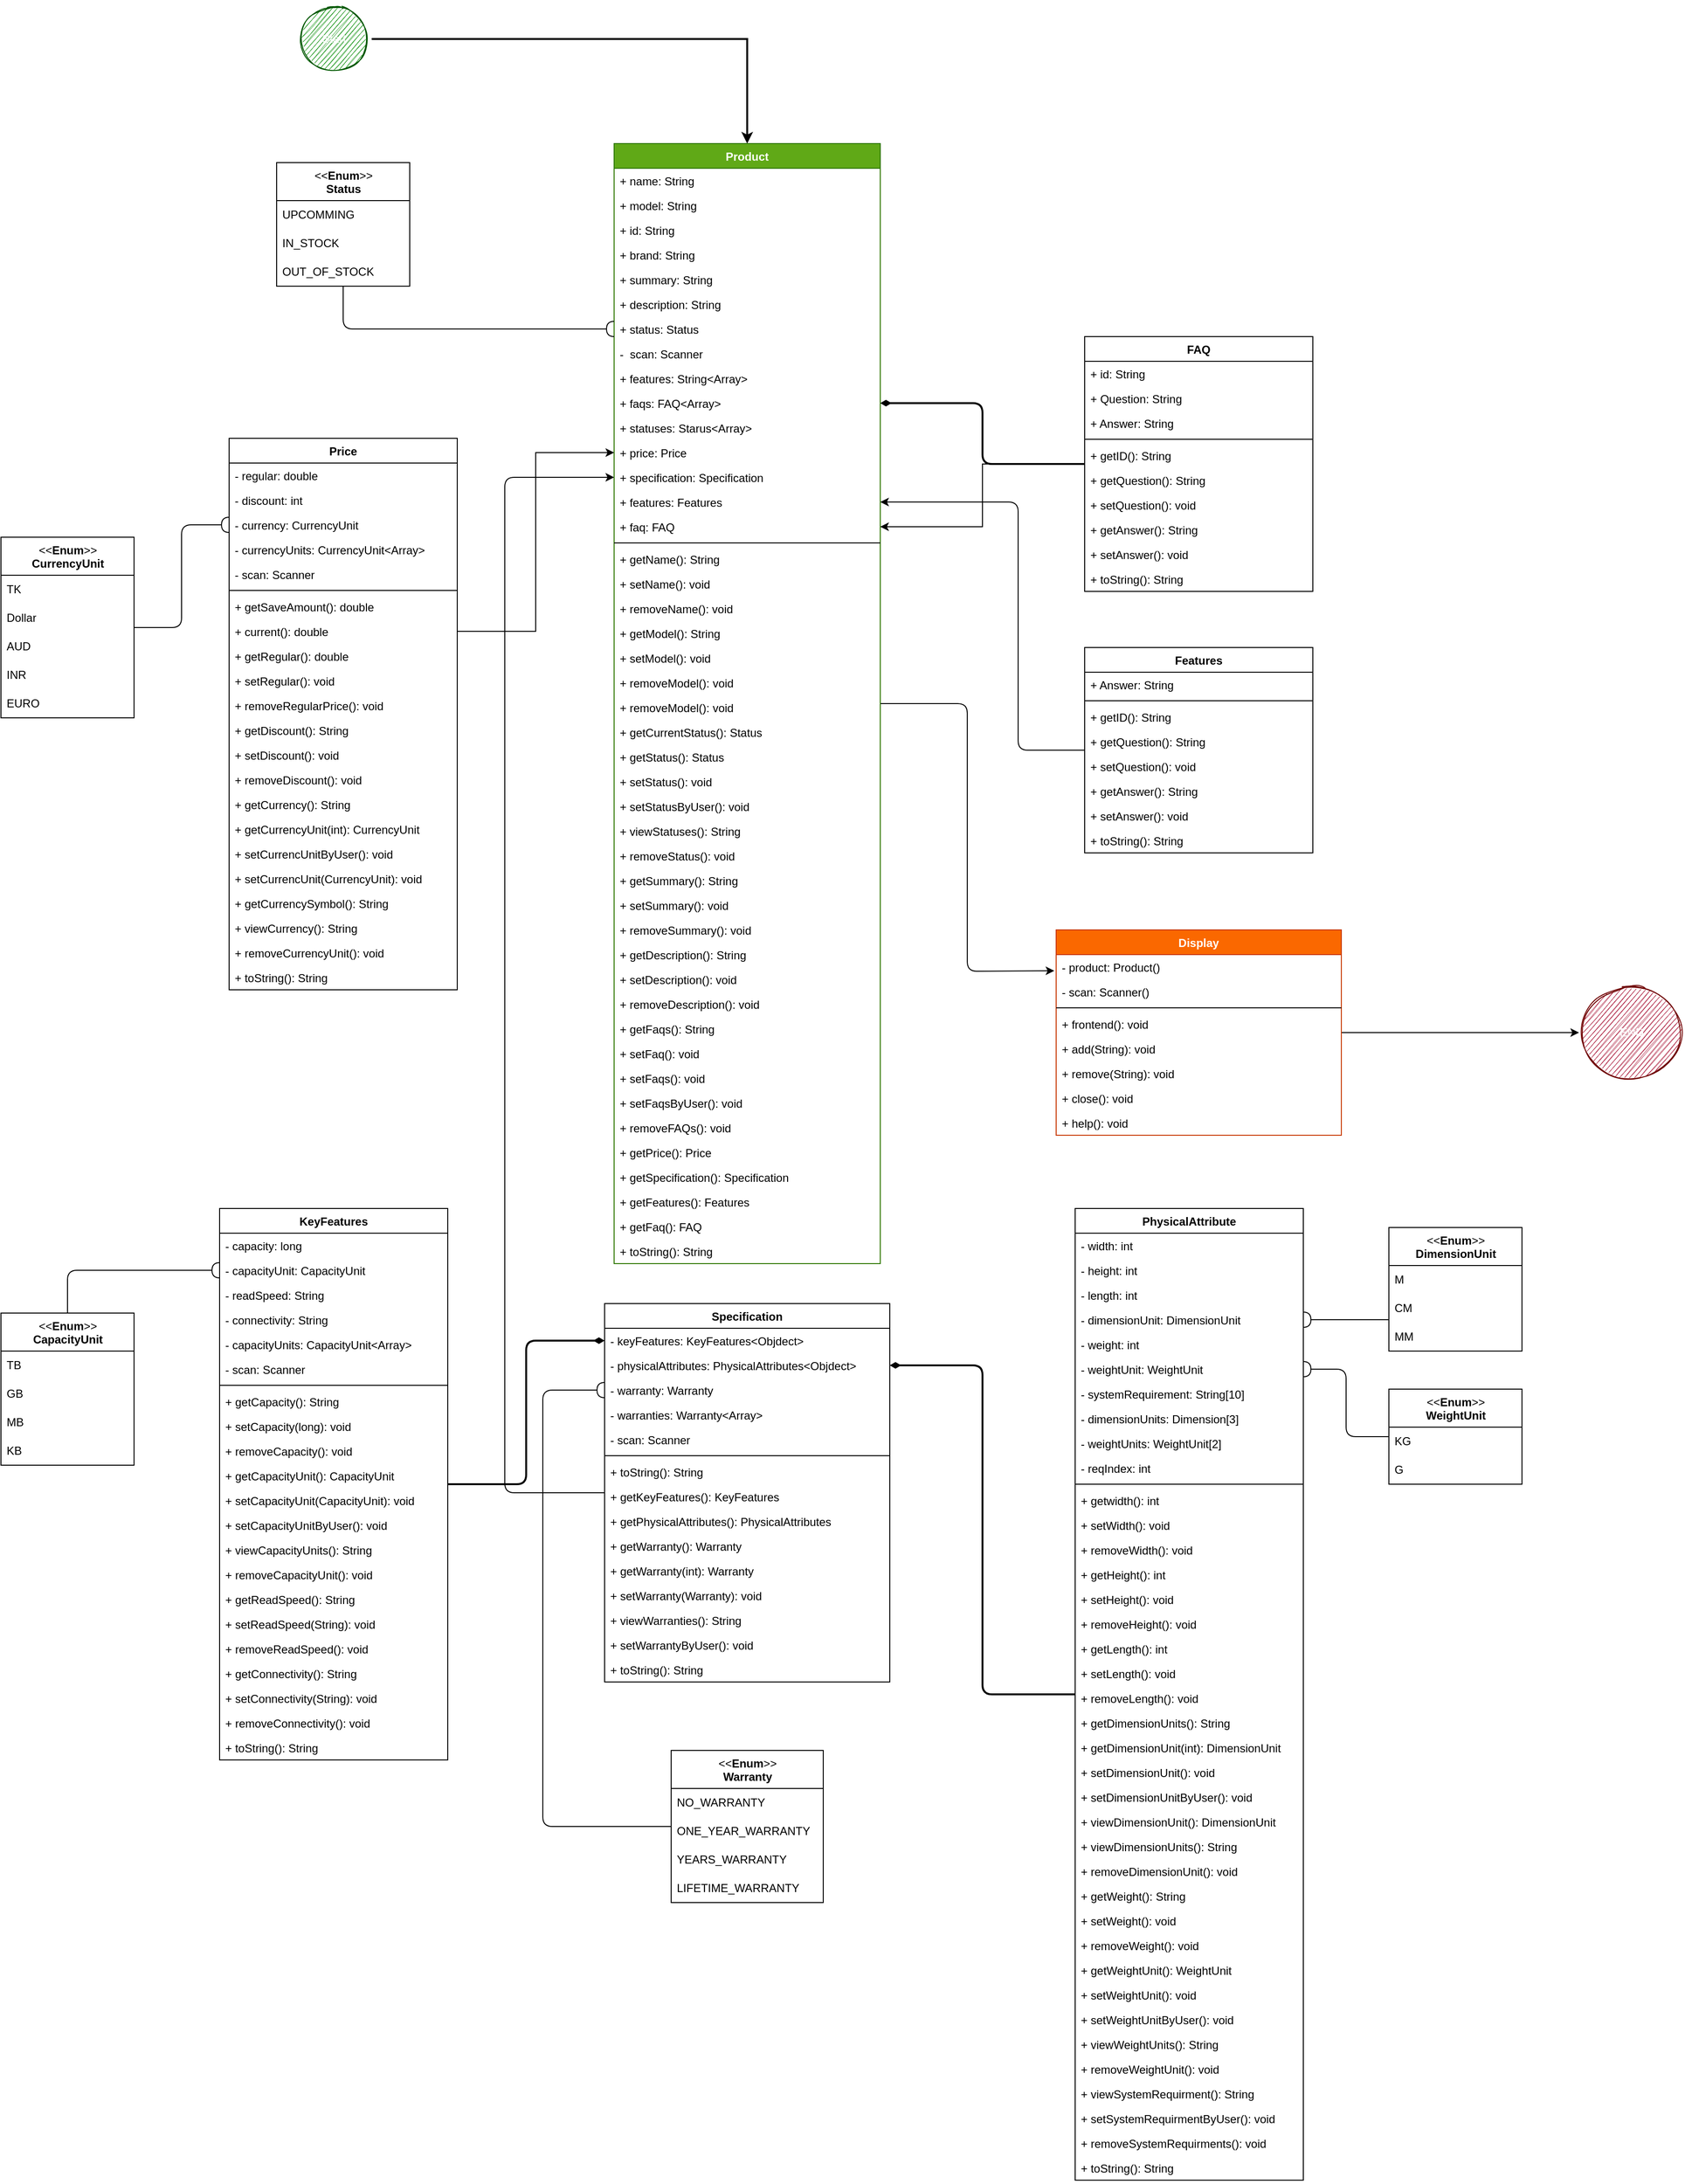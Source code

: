 <mxfile version="14.5.8" type="github">
  <diagram id="C5RBs43oDa-KdzZeNtuy" name="Page-1">
    <mxGraphModel dx="2473" dy="1346" grid="1" gridSize="10" guides="1" tooltips="1" connect="1" arrows="1" fold="1" page="0" pageScale="1" pageWidth="1169" pageHeight="827" math="0" shadow="0">
      <root>
        <mxCell id="WIyWlLk6GJQsqaUBKTNV-0" />
        <mxCell id="WIyWlLk6GJQsqaUBKTNV-1" parent="WIyWlLk6GJQsqaUBKTNV-0" />
        <mxCell id="A1r5lrFFxCq6t9VXYKcp-12" value="Price" style="swimlane;fontStyle=1;align=center;verticalAlign=top;childLayout=stackLayout;horizontal=1;startSize=26;horizontalStack=0;resizeParent=1;resizeParentMax=0;resizeLast=0;collapsible=1;marginBottom=0;" parent="WIyWlLk6GJQsqaUBKTNV-1" vertex="1" treatAsSingle="0">
          <mxGeometry x="-390" y="310" width="240" height="580" as="geometry">
            <mxRectangle x="440" y="80" width="60" height="26" as="alternateBounds" />
          </mxGeometry>
        </mxCell>
        <mxCell id="A1r5lrFFxCq6t9VXYKcp-13" value="- regular: double" style="text;strokeColor=none;fillColor=none;align=left;verticalAlign=top;spacingLeft=4;spacingRight=4;overflow=hidden;rotatable=0;points=[[0,0.5],[1,0.5]];portConstraint=eastwest;" parent="A1r5lrFFxCq6t9VXYKcp-12" vertex="1">
          <mxGeometry y="26" width="240" height="26" as="geometry" />
        </mxCell>
        <mxCell id="A1r5lrFFxCq6t9VXYKcp-14" value="- discount: int" style="text;strokeColor=none;fillColor=none;align=left;verticalAlign=top;spacingLeft=4;spacingRight=4;overflow=hidden;rotatable=0;points=[[0,0.5],[1,0.5]];portConstraint=eastwest;" parent="A1r5lrFFxCq6t9VXYKcp-12" vertex="1">
          <mxGeometry y="52" width="240" height="26" as="geometry" />
        </mxCell>
        <mxCell id="A1r5lrFFxCq6t9VXYKcp-15" value="- currency: CurrencyUnit" style="text;strokeColor=none;fillColor=none;align=left;verticalAlign=top;spacingLeft=4;spacingRight=4;overflow=hidden;rotatable=0;points=[[0,0.5],[1,0.5]];portConstraint=eastwest;" parent="A1r5lrFFxCq6t9VXYKcp-12" vertex="1">
          <mxGeometry y="78" width="240" height="26" as="geometry" />
        </mxCell>
        <mxCell id="2ECc780fWMxkT_eqvwmN-15" value="- currencyUnits: CurrencyUnit&lt;Array&gt;" style="text;strokeColor=none;fillColor=none;align=left;verticalAlign=top;spacingLeft=4;spacingRight=4;overflow=hidden;rotatable=0;points=[[0,0.5],[1,0.5]];portConstraint=eastwest;" parent="A1r5lrFFxCq6t9VXYKcp-12" vertex="1">
          <mxGeometry y="104" width="240" height="26" as="geometry" />
        </mxCell>
        <mxCell id="3VxBNGT2ptdv7nKQaC8H-19" value="- scan: Scanner" style="text;strokeColor=none;fillColor=none;align=left;verticalAlign=top;spacingLeft=4;spacingRight=4;overflow=hidden;rotatable=0;points=[[0,0.5],[1,0.5]];portConstraint=eastwest;" parent="A1r5lrFFxCq6t9VXYKcp-12" vertex="1">
          <mxGeometry y="130" width="240" height="26" as="geometry" />
        </mxCell>
        <mxCell id="A1r5lrFFxCq6t9VXYKcp-20" value="" style="line;strokeWidth=1;fillColor=none;align=left;verticalAlign=middle;spacingTop=-1;spacingLeft=3;spacingRight=3;rotatable=0;labelPosition=right;points=[];portConstraint=eastwest;" parent="A1r5lrFFxCq6t9VXYKcp-12" vertex="1">
          <mxGeometry y="156" width="240" height="8" as="geometry" />
        </mxCell>
        <mxCell id="A1r5lrFFxCq6t9VXYKcp-21" value="+ getSaveAmount(): double" style="text;strokeColor=none;fillColor=none;align=left;verticalAlign=top;spacingLeft=4;spacingRight=4;overflow=hidden;rotatable=0;points=[[0,0.5],[1,0.5]];portConstraint=eastwest;" parent="A1r5lrFFxCq6t9VXYKcp-12" vertex="1">
          <mxGeometry y="164" width="240" height="26" as="geometry" />
        </mxCell>
        <mxCell id="A1r5lrFFxCq6t9VXYKcp-39" value="+ current(): double" style="text;strokeColor=none;fillColor=none;align=left;verticalAlign=top;spacingLeft=4;spacingRight=4;overflow=hidden;rotatable=0;points=[[0,0.5],[1,0.5]];portConstraint=eastwest;" parent="A1r5lrFFxCq6t9VXYKcp-12" vertex="1">
          <mxGeometry y="190" width="240" height="26" as="geometry" />
        </mxCell>
        <mxCell id="A1r5lrFFxCq6t9VXYKcp-40" value="+ getRegular(): double" style="text;strokeColor=none;fillColor=none;align=left;verticalAlign=top;spacingLeft=4;spacingRight=4;overflow=hidden;rotatable=0;points=[[0,0.5],[1,0.5]];portConstraint=eastwest;" parent="A1r5lrFFxCq6t9VXYKcp-12" vertex="1">
          <mxGeometry y="216" width="240" height="26" as="geometry" />
        </mxCell>
        <mxCell id="A1r5lrFFxCq6t9VXYKcp-45" value="+ setRegular(): void" style="text;strokeColor=none;fillColor=none;align=left;verticalAlign=top;spacingLeft=4;spacingRight=4;overflow=hidden;rotatable=0;points=[[0,0.5],[1,0.5]];portConstraint=eastwest;" parent="A1r5lrFFxCq6t9VXYKcp-12" vertex="1">
          <mxGeometry y="242" width="240" height="26" as="geometry" />
        </mxCell>
        <mxCell id="ZA9Zv7dr1V78NA5zatqW-40" value="+ removeRegularPrice(): void" style="text;strokeColor=none;fillColor=none;align=left;verticalAlign=top;spacingLeft=4;spacingRight=4;overflow=hidden;rotatable=0;points=[[0,0.5],[1,0.5]];portConstraint=eastwest;" parent="A1r5lrFFxCq6t9VXYKcp-12" vertex="1">
          <mxGeometry y="268" width="240" height="26" as="geometry" />
        </mxCell>
        <mxCell id="A1r5lrFFxCq6t9VXYKcp-47" value="+ getDiscount(): String" style="text;strokeColor=none;fillColor=none;align=left;verticalAlign=top;spacingLeft=4;spacingRight=4;overflow=hidden;rotatable=0;points=[[0,0.5],[1,0.5]];portConstraint=eastwest;" parent="A1r5lrFFxCq6t9VXYKcp-12" vertex="1">
          <mxGeometry y="294" width="240" height="26" as="geometry" />
        </mxCell>
        <mxCell id="A1r5lrFFxCq6t9VXYKcp-48" value="+ setDiscount(): void" style="text;strokeColor=none;fillColor=none;align=left;verticalAlign=top;spacingLeft=4;spacingRight=4;overflow=hidden;rotatable=0;points=[[0,0.5],[1,0.5]];portConstraint=eastwest;" parent="A1r5lrFFxCq6t9VXYKcp-12" vertex="1">
          <mxGeometry y="320" width="240" height="26" as="geometry" />
        </mxCell>
        <mxCell id="ZA9Zv7dr1V78NA5zatqW-41" value="+ removeDiscount(): void" style="text;strokeColor=none;fillColor=none;align=left;verticalAlign=top;spacingLeft=4;spacingRight=4;overflow=hidden;rotatable=0;points=[[0,0.5],[1,0.5]];portConstraint=eastwest;" parent="A1r5lrFFxCq6t9VXYKcp-12" vertex="1">
          <mxGeometry y="346" width="240" height="26" as="geometry" />
        </mxCell>
        <mxCell id="A1r5lrFFxCq6t9VXYKcp-41" value="+ getCurrency(): String" style="text;strokeColor=none;fillColor=none;align=left;verticalAlign=top;spacingLeft=4;spacingRight=4;overflow=hidden;rotatable=0;points=[[0,0.5],[1,0.5]];portConstraint=eastwest;" parent="A1r5lrFFxCq6t9VXYKcp-12" vertex="1">
          <mxGeometry y="372" width="240" height="26" as="geometry" />
        </mxCell>
        <mxCell id="WSINxkTZKARw4qy_4U_--45" value="+ getCurrencyUnit(int): CurrencyUnit" style="text;strokeColor=none;fillColor=none;align=left;verticalAlign=top;spacingLeft=4;spacingRight=4;overflow=hidden;rotatable=0;points=[[0,0.5],[1,0.5]];portConstraint=eastwest;" parent="A1r5lrFFxCq6t9VXYKcp-12" vertex="1">
          <mxGeometry y="398" width="240" height="26" as="geometry" />
        </mxCell>
        <mxCell id="3VxBNGT2ptdv7nKQaC8H-18" value="+ setCurrencUnitByUser(): void" style="text;strokeColor=none;fillColor=none;align=left;verticalAlign=top;spacingLeft=4;spacingRight=4;overflow=hidden;rotatable=0;points=[[0,0.5],[1,0.5]];portConstraint=eastwest;" parent="A1r5lrFFxCq6t9VXYKcp-12" vertex="1">
          <mxGeometry y="424" width="240" height="26" as="geometry" />
        </mxCell>
        <mxCell id="WSINxkTZKARw4qy_4U_--48" value="+ setCurrencUnit(CurrencyUnit): void" style="text;strokeColor=none;fillColor=none;align=left;verticalAlign=top;spacingLeft=4;spacingRight=4;overflow=hidden;rotatable=0;points=[[0,0.5],[1,0.5]];portConstraint=eastwest;" parent="A1r5lrFFxCq6t9VXYKcp-12" vertex="1">
          <mxGeometry y="450" width="240" height="26" as="geometry" />
        </mxCell>
        <mxCell id="A1r5lrFFxCq6t9VXYKcp-42" value="+ getCurrencySymbol(): String" style="text;strokeColor=none;fillColor=none;align=left;verticalAlign=top;spacingLeft=4;spacingRight=4;overflow=hidden;rotatable=0;points=[[0,0.5],[1,0.5]];portConstraint=eastwest;" parent="A1r5lrFFxCq6t9VXYKcp-12" vertex="1">
          <mxGeometry y="476" width="240" height="26" as="geometry" />
        </mxCell>
        <mxCell id="WSINxkTZKARw4qy_4U_--47" value="+ viewCurrency(): String" style="text;strokeColor=none;fillColor=none;align=left;verticalAlign=top;spacingLeft=4;spacingRight=4;overflow=hidden;rotatable=0;points=[[0,0.5],[1,0.5]];portConstraint=eastwest;" parent="A1r5lrFFxCq6t9VXYKcp-12" vertex="1">
          <mxGeometry y="502" width="240" height="26" as="geometry" />
        </mxCell>
        <mxCell id="ZA9Zv7dr1V78NA5zatqW-42" value="+ removeCurrencyUnit(): void" style="text;strokeColor=none;fillColor=none;align=left;verticalAlign=top;spacingLeft=4;spacingRight=4;overflow=hidden;rotatable=0;points=[[0,0.5],[1,0.5]];portConstraint=eastwest;" parent="A1r5lrFFxCq6t9VXYKcp-12" vertex="1">
          <mxGeometry y="528" width="240" height="26" as="geometry" />
        </mxCell>
        <mxCell id="A1r5lrFFxCq6t9VXYKcp-49" value="+ toString(): String" style="text;strokeColor=none;fillColor=none;align=left;verticalAlign=top;spacingLeft=4;spacingRight=4;overflow=hidden;rotatable=0;points=[[0,0.5],[1,0.5]];portConstraint=eastwest;" parent="A1r5lrFFxCq6t9VXYKcp-12" vertex="1">
          <mxGeometry y="554" width="240" height="26" as="geometry" />
        </mxCell>
        <mxCell id="ZA9Zv7dr1V78NA5zatqW-8" style="edgeStyle=orthogonalEdgeStyle;rounded=1;orthogonalLoop=1;jettySize=auto;html=1;entryX=0;entryY=0.5;entryDx=0;entryDy=0;endArrow=halfCircle;endFill=0;strokeWidth=1;" parent="WIyWlLk6GJQsqaUBKTNV-1" source="A1r5lrFFxCq6t9VXYKcp-29" target="A1r5lrFFxCq6t9VXYKcp-15" edge="1">
          <mxGeometry relative="1" as="geometry" />
        </mxCell>
        <mxCell id="A1r5lrFFxCq6t9VXYKcp-29" value="&amp;lt;&amp;lt;&lt;b&gt;Enum&lt;/b&gt;&amp;gt;&amp;gt;&lt;br&gt;&lt;b&gt;CurrencyUnit&lt;/b&gt;" style="swimlane;fontStyle=0;align=center;verticalAlign=top;childLayout=stackLayout;horizontal=1;startSize=40;horizontalStack=0;resizeParent=1;resizeParentMax=0;resizeLast=0;collapsible=0;marginBottom=0;html=1;" parent="WIyWlLk6GJQsqaUBKTNV-1" vertex="1" treatAsSingle="0">
          <mxGeometry x="-630" y="414" width="140" height="190" as="geometry" />
        </mxCell>
        <mxCell id="A1r5lrFFxCq6t9VXYKcp-30" value="TK" style="text;html=1;strokeColor=none;fillColor=none;align=left;verticalAlign=middle;spacingLeft=4;spacingRight=4;overflow=hidden;rotatable=0;points=[[0,0.5],[1,0.5]];portConstraint=eastwest;" parent="A1r5lrFFxCq6t9VXYKcp-29" vertex="1">
          <mxGeometry y="40" width="140" height="30" as="geometry" />
        </mxCell>
        <mxCell id="A1r5lrFFxCq6t9VXYKcp-35" value="Dollar" style="text;html=1;strokeColor=none;fillColor=none;align=left;verticalAlign=middle;spacingLeft=4;spacingRight=4;overflow=hidden;rotatable=0;points=[[0,0.5],[1,0.5]];portConstraint=eastwest;" parent="A1r5lrFFxCq6t9VXYKcp-29" vertex="1">
          <mxGeometry y="70" width="140" height="30" as="geometry" />
        </mxCell>
        <mxCell id="A1r5lrFFxCq6t9VXYKcp-36" value="AUD" style="text;html=1;strokeColor=none;fillColor=none;align=left;verticalAlign=middle;spacingLeft=4;spacingRight=4;overflow=hidden;rotatable=0;points=[[0,0.5],[1,0.5]];portConstraint=eastwest;" parent="A1r5lrFFxCq6t9VXYKcp-29" vertex="1">
          <mxGeometry y="100" width="140" height="30" as="geometry" />
        </mxCell>
        <mxCell id="A1r5lrFFxCq6t9VXYKcp-37" value="INR" style="text;html=1;strokeColor=none;fillColor=none;align=left;verticalAlign=middle;spacingLeft=4;spacingRight=4;overflow=hidden;rotatable=0;points=[[0,0.5],[1,0.5]];portConstraint=eastwest;" parent="A1r5lrFFxCq6t9VXYKcp-29" vertex="1">
          <mxGeometry y="130" width="140" height="30" as="geometry" />
        </mxCell>
        <mxCell id="A1r5lrFFxCq6t9VXYKcp-38" value="EURO" style="text;html=1;strokeColor=none;fillColor=none;align=left;verticalAlign=middle;spacingLeft=4;spacingRight=4;overflow=hidden;rotatable=0;points=[[0,0.5],[1,0.5]];portConstraint=eastwest;" parent="A1r5lrFFxCq6t9VXYKcp-29" vertex="1">
          <mxGeometry y="160" width="140" height="30" as="geometry" />
        </mxCell>
        <mxCell id="2EfmEsOXtIx__lZkJ1KM-9" style="edgeStyle=orthogonalEdgeStyle;rounded=1;orthogonalLoop=1;jettySize=auto;html=1;entryX=0;entryY=0.5;entryDx=0;entryDy=0;" parent="WIyWlLk6GJQsqaUBKTNV-1" source="A1r5lrFFxCq6t9VXYKcp-54" target="2EfmEsOXtIx__lZkJ1KM-2" edge="1">
          <mxGeometry relative="1" as="geometry">
            <Array as="points">
              <mxPoint x="-100" y="1419" />
              <mxPoint x="-100" y="351" />
            </Array>
          </mxGeometry>
        </mxCell>
        <mxCell id="A1r5lrFFxCq6t9VXYKcp-54" value="Specification" style="swimlane;fontStyle=1;align=center;verticalAlign=top;childLayout=stackLayout;horizontal=1;startSize=26;horizontalStack=0;resizeParent=1;resizeParentMax=0;resizeLast=0;collapsible=1;marginBottom=0;" parent="WIyWlLk6GJQsqaUBKTNV-1" vertex="1" treatAsSingle="0">
          <mxGeometry x="5" y="1220" width="300" height="398" as="geometry">
            <mxRectangle x="440" y="80" width="60" height="26" as="alternateBounds" />
          </mxGeometry>
        </mxCell>
        <mxCell id="A1r5lrFFxCq6t9VXYKcp-55" value="- keyFeatures: KeyFeatures&lt;Objdect&gt;" style="text;strokeColor=none;fillColor=none;align=left;verticalAlign=top;spacingLeft=4;spacingRight=4;overflow=hidden;rotatable=0;points=[[0,0.5],[1,0.5]];portConstraint=eastwest;" parent="A1r5lrFFxCq6t9VXYKcp-54" vertex="1">
          <mxGeometry y="26" width="300" height="26" as="geometry" />
        </mxCell>
        <mxCell id="ZA9Zv7dr1V78NA5zatqW-62" value="- physicalAttributes: PhysicalAttributes&lt;Objdect&gt;" style="text;strokeColor=none;fillColor=none;align=left;verticalAlign=top;spacingLeft=4;spacingRight=4;overflow=hidden;rotatable=0;points=[[0,0.5],[1,0.5]];portConstraint=eastwest;" parent="A1r5lrFFxCq6t9VXYKcp-54" vertex="1">
          <mxGeometry y="52" width="300" height="26" as="geometry" />
        </mxCell>
        <mxCell id="ZA9Zv7dr1V78NA5zatqW-63" value="- warranty: Warranty" style="text;strokeColor=none;fillColor=none;align=left;verticalAlign=top;spacingLeft=4;spacingRight=4;overflow=hidden;rotatable=0;points=[[0,0.5],[1,0.5]];portConstraint=eastwest;" parent="A1r5lrFFxCq6t9VXYKcp-54" vertex="1">
          <mxGeometry y="78" width="300" height="26" as="geometry" />
        </mxCell>
        <mxCell id="ZA9Zv7dr1V78NA5zatqW-64" value="- warranties: Warranty&lt;Array&gt;" style="text;strokeColor=none;fillColor=none;align=left;verticalAlign=top;spacingLeft=4;spacingRight=4;overflow=hidden;rotatable=0;points=[[0,0.5],[1,0.5]];portConstraint=eastwest;" parent="A1r5lrFFxCq6t9VXYKcp-54" vertex="1">
          <mxGeometry y="104" width="300" height="26" as="geometry" />
        </mxCell>
        <mxCell id="ZA9Zv7dr1V78NA5zatqW-65" value="- scan: Scanner" style="text;strokeColor=none;fillColor=none;align=left;verticalAlign=top;spacingLeft=4;spacingRight=4;overflow=hidden;rotatable=0;points=[[0,0.5],[1,0.5]];portConstraint=eastwest;" parent="A1r5lrFFxCq6t9VXYKcp-54" vertex="1">
          <mxGeometry y="130" width="300" height="26" as="geometry" />
        </mxCell>
        <mxCell id="A1r5lrFFxCq6t9VXYKcp-58" value="" style="line;strokeWidth=1;fillColor=none;align=left;verticalAlign=middle;spacingTop=-1;spacingLeft=3;spacingRight=3;rotatable=0;labelPosition=right;points=[];portConstraint=eastwest;" parent="A1r5lrFFxCq6t9VXYKcp-54" vertex="1">
          <mxGeometry y="156" width="300" height="8" as="geometry" />
        </mxCell>
        <mxCell id="A1r5lrFFxCq6t9VXYKcp-68" value="+ toString(): String" style="text;strokeColor=none;fillColor=none;align=left;verticalAlign=top;spacingLeft=4;spacingRight=4;overflow=hidden;rotatable=0;points=[[0,0.5],[1,0.5]];portConstraint=eastwest;" parent="A1r5lrFFxCq6t9VXYKcp-54" vertex="1">
          <mxGeometry y="164" width="300" height="26" as="geometry" />
        </mxCell>
        <mxCell id="ZA9Zv7dr1V78NA5zatqW-67" value="+ getKeyFeatures(): KeyFeatures" style="text;strokeColor=none;fillColor=none;align=left;verticalAlign=top;spacingLeft=4;spacingRight=4;overflow=hidden;rotatable=0;points=[[0,0.5],[1,0.5]];portConstraint=eastwest;" parent="A1r5lrFFxCq6t9VXYKcp-54" vertex="1">
          <mxGeometry y="190" width="300" height="26" as="geometry" />
        </mxCell>
        <mxCell id="ZA9Zv7dr1V78NA5zatqW-69" value="+ getPhysicalAttributes(): PhysicalAttributes" style="text;strokeColor=none;fillColor=none;align=left;verticalAlign=top;spacingLeft=4;spacingRight=4;overflow=hidden;rotatable=0;points=[[0,0.5],[1,0.5]];portConstraint=eastwest;" parent="A1r5lrFFxCq6t9VXYKcp-54" vertex="1">
          <mxGeometry y="216" width="300" height="26" as="geometry" />
        </mxCell>
        <mxCell id="ZA9Zv7dr1V78NA5zatqW-68" value="+ getWarranty(): Warranty" style="text;strokeColor=none;fillColor=none;align=left;verticalAlign=top;spacingLeft=4;spacingRight=4;overflow=hidden;rotatable=0;points=[[0,0.5],[1,0.5]];portConstraint=eastwest;" parent="A1r5lrFFxCq6t9VXYKcp-54" vertex="1">
          <mxGeometry y="242" width="300" height="26" as="geometry" />
        </mxCell>
        <mxCell id="ZA9Zv7dr1V78NA5zatqW-70" value="+ getWarranty(int): Warranty" style="text;strokeColor=none;fillColor=none;align=left;verticalAlign=top;spacingLeft=4;spacingRight=4;overflow=hidden;rotatable=0;points=[[0,0.5],[1,0.5]];portConstraint=eastwest;" parent="A1r5lrFFxCq6t9VXYKcp-54" vertex="1">
          <mxGeometry y="268" width="300" height="26" as="geometry" />
        </mxCell>
        <mxCell id="ZA9Zv7dr1V78NA5zatqW-71" value="+ setWarranty(Warranty): void" style="text;strokeColor=none;fillColor=none;align=left;verticalAlign=top;spacingLeft=4;spacingRight=4;overflow=hidden;rotatable=0;points=[[0,0.5],[1,0.5]];portConstraint=eastwest;" parent="A1r5lrFFxCq6t9VXYKcp-54" vertex="1">
          <mxGeometry y="294" width="300" height="26" as="geometry" />
        </mxCell>
        <mxCell id="ZA9Zv7dr1V78NA5zatqW-72" value="+ viewWarranties(): String" style="text;strokeColor=none;fillColor=none;align=left;verticalAlign=top;spacingLeft=4;spacingRight=4;overflow=hidden;rotatable=0;points=[[0,0.5],[1,0.5]];portConstraint=eastwest;" parent="A1r5lrFFxCq6t9VXYKcp-54" vertex="1">
          <mxGeometry y="320" width="300" height="26" as="geometry" />
        </mxCell>
        <mxCell id="ZA9Zv7dr1V78NA5zatqW-73" value="+ setWarrantyByUser(): void" style="text;strokeColor=none;fillColor=none;align=left;verticalAlign=top;spacingLeft=4;spacingRight=4;overflow=hidden;rotatable=0;points=[[0,0.5],[1,0.5]];portConstraint=eastwest;" parent="A1r5lrFFxCq6t9VXYKcp-54" vertex="1">
          <mxGeometry y="346" width="300" height="26" as="geometry" />
        </mxCell>
        <mxCell id="ZA9Zv7dr1V78NA5zatqW-75" value="+ toString(): String" style="text;strokeColor=none;fillColor=none;align=left;verticalAlign=top;spacingLeft=4;spacingRight=4;overflow=hidden;rotatable=0;points=[[0,0.5],[1,0.5]];portConstraint=eastwest;" parent="A1r5lrFFxCq6t9VXYKcp-54" vertex="1">
          <mxGeometry y="372" width="300" height="26" as="geometry" />
        </mxCell>
        <mxCell id="ZA9Zv7dr1V78NA5zatqW-78" style="edgeStyle=orthogonalEdgeStyle;rounded=1;orthogonalLoop=1;jettySize=auto;html=1;entryX=0;entryY=0.5;entryDx=0;entryDy=0;endArrow=diamondThin;endFill=1;strokeWidth=2;" parent="WIyWlLk6GJQsqaUBKTNV-1" source="A1r5lrFFxCq6t9VXYKcp-75" target="A1r5lrFFxCq6t9VXYKcp-55" edge="1">
          <mxGeometry relative="1" as="geometry" />
        </mxCell>
        <mxCell id="A1r5lrFFxCq6t9VXYKcp-75" value="KeyFeatures" style="swimlane;fontStyle=1;align=center;verticalAlign=top;childLayout=stackLayout;horizontal=1;startSize=26;horizontalStack=0;resizeParent=1;resizeParentMax=0;resizeLast=0;collapsible=1;marginBottom=0;" parent="WIyWlLk6GJQsqaUBKTNV-1" vertex="1" treatAsSingle="0">
          <mxGeometry x="-400" y="1120" width="240" height="580" as="geometry">
            <mxRectangle x="440" y="80" width="60" height="26" as="alternateBounds" />
          </mxGeometry>
        </mxCell>
        <mxCell id="A1r5lrFFxCq6t9VXYKcp-87" value="- capacity: long" style="text;strokeColor=none;fillColor=none;align=left;verticalAlign=top;spacingLeft=4;spacingRight=4;overflow=hidden;rotatable=0;points=[[0,0.5],[1,0.5]];portConstraint=eastwest;" parent="A1r5lrFFxCq6t9VXYKcp-75" vertex="1">
          <mxGeometry y="26" width="240" height="26" as="geometry" />
        </mxCell>
        <mxCell id="A1r5lrFFxCq6t9VXYKcp-76" value="- capacityUnit: CapacityUnit" style="text;strokeColor=none;fillColor=none;align=left;verticalAlign=top;spacingLeft=4;spacingRight=4;overflow=hidden;rotatable=0;points=[[0,0.5],[1,0.5]];portConstraint=eastwest;" parent="A1r5lrFFxCq6t9VXYKcp-75" vertex="1">
          <mxGeometry y="52" width="240" height="26" as="geometry" />
        </mxCell>
        <mxCell id="A1r5lrFFxCq6t9VXYKcp-88" value="- readSpeed: String" style="text;strokeColor=none;fillColor=none;align=left;verticalAlign=top;spacingLeft=4;spacingRight=4;overflow=hidden;rotatable=0;points=[[0,0.5],[1,0.5]];portConstraint=eastwest;" parent="A1r5lrFFxCq6t9VXYKcp-75" vertex="1">
          <mxGeometry y="78" width="240" height="26" as="geometry" />
        </mxCell>
        <mxCell id="2ECc780fWMxkT_eqvwmN-16" value="- connectivity: String" style="text;strokeColor=none;fillColor=none;align=left;verticalAlign=top;spacingLeft=4;spacingRight=4;overflow=hidden;rotatable=0;points=[[0,0.5],[1,0.5]];portConstraint=eastwest;" parent="A1r5lrFFxCq6t9VXYKcp-75" vertex="1">
          <mxGeometry y="104" width="240" height="26" as="geometry" />
        </mxCell>
        <mxCell id="A1r5lrFFxCq6t9VXYKcp-89" value="- capacityUnits: CapacityUnit&lt;Array&gt;" style="text;strokeColor=none;fillColor=none;align=left;verticalAlign=top;spacingLeft=4;spacingRight=4;overflow=hidden;rotatable=0;points=[[0,0.5],[1,0.5]];portConstraint=eastwest;" parent="A1r5lrFFxCq6t9VXYKcp-75" vertex="1">
          <mxGeometry y="130" width="240" height="26" as="geometry" />
        </mxCell>
        <mxCell id="3VxBNGT2ptdv7nKQaC8H-16" value="- scan: Scanner" style="text;strokeColor=none;fillColor=none;align=left;verticalAlign=top;spacingLeft=4;spacingRight=4;overflow=hidden;rotatable=0;points=[[0,0.5],[1,0.5]];portConstraint=eastwest;" parent="A1r5lrFFxCq6t9VXYKcp-75" vertex="1">
          <mxGeometry y="156" width="240" height="26" as="geometry" />
        </mxCell>
        <mxCell id="A1r5lrFFxCq6t9VXYKcp-77" value="" style="line;strokeWidth=1;fillColor=none;align=left;verticalAlign=middle;spacingTop=-1;spacingLeft=3;spacingRight=3;rotatable=0;labelPosition=right;points=[];portConstraint=eastwest;" parent="A1r5lrFFxCq6t9VXYKcp-75" vertex="1">
          <mxGeometry y="182" width="240" height="8" as="geometry" />
        </mxCell>
        <mxCell id="A1r5lrFFxCq6t9VXYKcp-78" value="+ getCapacity(): String" style="text;strokeColor=none;fillColor=none;align=left;verticalAlign=top;spacingLeft=4;spacingRight=4;overflow=hidden;rotatable=0;points=[[0,0.5],[1,0.5]];portConstraint=eastwest;" parent="A1r5lrFFxCq6t9VXYKcp-75" vertex="1">
          <mxGeometry y="190" width="240" height="26" as="geometry" />
        </mxCell>
        <mxCell id="WSINxkTZKARw4qy_4U_--35" value="+ setCapacity(long): void" style="text;strokeColor=none;fillColor=none;align=left;verticalAlign=top;spacingLeft=4;spacingRight=4;overflow=hidden;rotatable=0;points=[[0,0.5],[1,0.5]];portConstraint=eastwest;" parent="A1r5lrFFxCq6t9VXYKcp-75" vertex="1">
          <mxGeometry y="216" width="240" height="26" as="geometry" />
        </mxCell>
        <mxCell id="ZA9Zv7dr1V78NA5zatqW-43" value="+ removeCapacity(): void" style="text;strokeColor=none;fillColor=none;align=left;verticalAlign=top;spacingLeft=4;spacingRight=4;overflow=hidden;rotatable=0;points=[[0,0.5],[1,0.5]];portConstraint=eastwest;" parent="A1r5lrFFxCq6t9VXYKcp-75" vertex="1">
          <mxGeometry y="242" width="240" height="26" as="geometry" />
        </mxCell>
        <mxCell id="A1r5lrFFxCq6t9VXYKcp-92" value="+ getCapacityUnit(): CapacityUnit" style="text;strokeColor=none;fillColor=none;align=left;verticalAlign=top;spacingLeft=4;spacingRight=4;overflow=hidden;rotatable=0;points=[[0,0.5],[1,0.5]];portConstraint=eastwest;" parent="A1r5lrFFxCq6t9VXYKcp-75" vertex="1">
          <mxGeometry y="268" width="240" height="26" as="geometry" />
        </mxCell>
        <mxCell id="WSINxkTZKARw4qy_4U_--36" value="+ setCapacityUnit(CapacityUnit): void" style="text;strokeColor=none;fillColor=none;align=left;verticalAlign=top;spacingLeft=4;spacingRight=4;overflow=hidden;rotatable=0;points=[[0,0.5],[1,0.5]];portConstraint=eastwest;" parent="A1r5lrFFxCq6t9VXYKcp-75" vertex="1">
          <mxGeometry y="294" width="240" height="26" as="geometry" />
        </mxCell>
        <mxCell id="3VxBNGT2ptdv7nKQaC8H-15" value="+ setCapacityUnitByUser(): void" style="text;strokeColor=none;fillColor=none;align=left;verticalAlign=top;spacingLeft=4;spacingRight=4;overflow=hidden;rotatable=0;points=[[0,0.5],[1,0.5]];portConstraint=eastwest;" parent="A1r5lrFFxCq6t9VXYKcp-75" vertex="1">
          <mxGeometry y="320" width="240" height="26" as="geometry" />
        </mxCell>
        <mxCell id="WSINxkTZKARw4qy_4U_--39" value="+ viewCapacityUnits(): String" style="text;strokeColor=none;fillColor=none;align=left;verticalAlign=top;spacingLeft=4;spacingRight=4;overflow=hidden;rotatable=0;points=[[0,0.5],[1,0.5]];portConstraint=eastwest;" parent="A1r5lrFFxCq6t9VXYKcp-75" vertex="1">
          <mxGeometry y="346" width="240" height="26" as="geometry" />
        </mxCell>
        <mxCell id="ZA9Zv7dr1V78NA5zatqW-44" value="+ removeCapacityUnit(): void" style="text;strokeColor=none;fillColor=none;align=left;verticalAlign=top;spacingLeft=4;spacingRight=4;overflow=hidden;rotatable=0;points=[[0,0.5],[1,0.5]];portConstraint=eastwest;" parent="A1r5lrFFxCq6t9VXYKcp-75" vertex="1">
          <mxGeometry y="372" width="240" height="26" as="geometry" />
        </mxCell>
        <mxCell id="A1r5lrFFxCq6t9VXYKcp-91" value="+ getReadSpeed(): String" style="text;strokeColor=none;fillColor=none;align=left;verticalAlign=top;spacingLeft=4;spacingRight=4;overflow=hidden;rotatable=0;points=[[0,0.5],[1,0.5]];portConstraint=eastwest;" parent="A1r5lrFFxCq6t9VXYKcp-75" vertex="1">
          <mxGeometry y="398" width="240" height="26" as="geometry" />
        </mxCell>
        <mxCell id="WSINxkTZKARw4qy_4U_--37" value="+ setReadSpeed(String): void" style="text;strokeColor=none;fillColor=none;align=left;verticalAlign=top;spacingLeft=4;spacingRight=4;overflow=hidden;rotatable=0;points=[[0,0.5],[1,0.5]];portConstraint=eastwest;" parent="A1r5lrFFxCq6t9VXYKcp-75" vertex="1">
          <mxGeometry y="424" width="240" height="26" as="geometry" />
        </mxCell>
        <mxCell id="ZA9Zv7dr1V78NA5zatqW-45" value="+ removeReadSpeed(): void" style="text;strokeColor=none;fillColor=none;align=left;verticalAlign=top;spacingLeft=4;spacingRight=4;overflow=hidden;rotatable=0;points=[[0,0.5],[1,0.5]];portConstraint=eastwest;" parent="A1r5lrFFxCq6t9VXYKcp-75" vertex="1">
          <mxGeometry y="450" width="240" height="26" as="geometry" />
        </mxCell>
        <mxCell id="A1r5lrFFxCq6t9VXYKcp-93" value="+ getConnectivity(): String" style="text;strokeColor=none;fillColor=none;align=left;verticalAlign=top;spacingLeft=4;spacingRight=4;overflow=hidden;rotatable=0;points=[[0,0.5],[1,0.5]];portConstraint=eastwest;" parent="A1r5lrFFxCq6t9VXYKcp-75" vertex="1">
          <mxGeometry y="476" width="240" height="26" as="geometry" />
        </mxCell>
        <mxCell id="WSINxkTZKARw4qy_4U_--38" value="+ setConnectivity(String): void" style="text;strokeColor=none;fillColor=none;align=left;verticalAlign=top;spacingLeft=4;spacingRight=4;overflow=hidden;rotatable=0;points=[[0,0.5],[1,0.5]];portConstraint=eastwest;" parent="A1r5lrFFxCq6t9VXYKcp-75" vertex="1">
          <mxGeometry y="502" width="240" height="26" as="geometry" />
        </mxCell>
        <mxCell id="ZA9Zv7dr1V78NA5zatqW-46" value="+ removeConnectivity(): void" style="text;strokeColor=none;fillColor=none;align=left;verticalAlign=top;spacingLeft=4;spacingRight=4;overflow=hidden;rotatable=0;points=[[0,0.5],[1,0.5]];portConstraint=eastwest;" parent="A1r5lrFFxCq6t9VXYKcp-75" vertex="1">
          <mxGeometry y="528" width="240" height="26" as="geometry" />
        </mxCell>
        <mxCell id="A1r5lrFFxCq6t9VXYKcp-94" value="+ toString(): String" style="text;strokeColor=none;fillColor=none;align=left;verticalAlign=top;spacingLeft=4;spacingRight=4;overflow=hidden;rotatable=0;points=[[0,0.5],[1,0.5]];portConstraint=eastwest;" parent="A1r5lrFFxCq6t9VXYKcp-75" vertex="1">
          <mxGeometry y="554" width="240" height="26" as="geometry" />
        </mxCell>
        <mxCell id="2ECc780fWMxkT_eqvwmN-14" style="edgeStyle=orthogonalEdgeStyle;rounded=1;orthogonalLoop=1;jettySize=auto;html=1;entryX=0;entryY=0.5;entryDx=0;entryDy=0;endArrow=halfCircle;endFill=0;" parent="WIyWlLk6GJQsqaUBKTNV-1" source="A1r5lrFFxCq6t9VXYKcp-79" target="A1r5lrFFxCq6t9VXYKcp-76" edge="1">
          <mxGeometry relative="1" as="geometry" />
        </mxCell>
        <mxCell id="A1r5lrFFxCq6t9VXYKcp-79" value="&amp;lt;&amp;lt;&lt;b&gt;Enum&lt;/b&gt;&amp;gt;&amp;gt;&lt;br&gt;&lt;b&gt;CapacityUnit&lt;/b&gt;" style="swimlane;fontStyle=0;align=center;verticalAlign=top;childLayout=stackLayout;horizontal=1;startSize=40;horizontalStack=0;resizeParent=1;resizeParentMax=0;resizeLast=0;collapsible=0;marginBottom=0;html=1;" parent="WIyWlLk6GJQsqaUBKTNV-1" vertex="1" treatAsSingle="0">
          <mxGeometry x="-630" y="1230" width="140" height="160" as="geometry" />
        </mxCell>
        <mxCell id="A1r5lrFFxCq6t9VXYKcp-80" value="TB" style="text;html=1;strokeColor=none;fillColor=none;align=left;verticalAlign=middle;spacingLeft=4;spacingRight=4;overflow=hidden;rotatable=0;points=[[0,0.5],[1,0.5]];portConstraint=eastwest;" parent="A1r5lrFFxCq6t9VXYKcp-79" vertex="1">
          <mxGeometry y="40" width="140" height="30" as="geometry" />
        </mxCell>
        <mxCell id="A1r5lrFFxCq6t9VXYKcp-81" value="GB" style="text;html=1;strokeColor=none;fillColor=none;align=left;verticalAlign=middle;spacingLeft=4;spacingRight=4;overflow=hidden;rotatable=0;points=[[0,0.5],[1,0.5]];portConstraint=eastwest;" parent="A1r5lrFFxCq6t9VXYKcp-79" vertex="1">
          <mxGeometry y="70" width="140" height="30" as="geometry" />
        </mxCell>
        <mxCell id="A1r5lrFFxCq6t9VXYKcp-82" value="MB" style="text;html=1;strokeColor=none;fillColor=none;align=left;verticalAlign=middle;spacingLeft=4;spacingRight=4;overflow=hidden;rotatable=0;points=[[0,0.5],[1,0.5]];portConstraint=eastwest;" parent="A1r5lrFFxCq6t9VXYKcp-79" vertex="1">
          <mxGeometry y="100" width="140" height="30" as="geometry" />
        </mxCell>
        <mxCell id="A1r5lrFFxCq6t9VXYKcp-83" value="KB" style="text;html=1;strokeColor=none;fillColor=none;align=left;verticalAlign=middle;spacingLeft=4;spacingRight=4;overflow=hidden;rotatable=0;points=[[0,0.5],[1,0.5]];portConstraint=eastwest;" parent="A1r5lrFFxCq6t9VXYKcp-79" vertex="1">
          <mxGeometry y="130" width="140" height="30" as="geometry" />
        </mxCell>
        <mxCell id="ZA9Zv7dr1V78NA5zatqW-79" style="edgeStyle=orthogonalEdgeStyle;rounded=1;orthogonalLoop=1;jettySize=auto;html=1;endArrow=diamondThin;endFill=1;strokeWidth=2;" parent="WIyWlLk6GJQsqaUBKTNV-1" source="A1r5lrFFxCq6t9VXYKcp-95" target="ZA9Zv7dr1V78NA5zatqW-62" edge="1">
          <mxGeometry relative="1" as="geometry" />
        </mxCell>
        <mxCell id="A1r5lrFFxCq6t9VXYKcp-95" value="PhysicalAttribute" style="swimlane;fontStyle=1;align=center;verticalAlign=top;childLayout=stackLayout;horizontal=1;startSize=26;horizontalStack=0;resizeParent=1;resizeParentMax=0;resizeLast=0;collapsible=1;marginBottom=0;" parent="WIyWlLk6GJQsqaUBKTNV-1" vertex="1" treatAsSingle="0">
          <mxGeometry x="500" y="1120" width="240" height="1022" as="geometry">
            <mxRectangle x="440" y="850" width="60" height="26" as="alternateBounds" />
          </mxGeometry>
        </mxCell>
        <mxCell id="A1r5lrFFxCq6t9VXYKcp-96" value="- width: int" style="text;strokeColor=none;fillColor=none;align=left;verticalAlign=top;spacingLeft=4;spacingRight=4;overflow=hidden;rotatable=0;points=[[0,0.5],[1,0.5]];portConstraint=eastwest;" parent="A1r5lrFFxCq6t9VXYKcp-95" vertex="1">
          <mxGeometry y="26" width="240" height="26" as="geometry" />
        </mxCell>
        <mxCell id="A1r5lrFFxCq6t9VXYKcp-97" value="- height: int" style="text;strokeColor=none;fillColor=none;align=left;verticalAlign=top;spacingLeft=4;spacingRight=4;overflow=hidden;rotatable=0;points=[[0,0.5],[1,0.5]];portConstraint=eastwest;" parent="A1r5lrFFxCq6t9VXYKcp-95" vertex="1">
          <mxGeometry y="52" width="240" height="26" as="geometry" />
        </mxCell>
        <mxCell id="A1r5lrFFxCq6t9VXYKcp-106" value="- length: int" style="text;strokeColor=none;fillColor=none;align=left;verticalAlign=top;spacingLeft=4;spacingRight=4;overflow=hidden;rotatable=0;points=[[0,0.5],[1,0.5]];portConstraint=eastwest;" parent="A1r5lrFFxCq6t9VXYKcp-95" vertex="1">
          <mxGeometry y="78" width="240" height="26" as="geometry" />
        </mxCell>
        <mxCell id="A1r5lrFFxCq6t9VXYKcp-98" value="- dimensionUnit: DimensionUnit" style="text;strokeColor=none;fillColor=none;align=left;verticalAlign=top;spacingLeft=4;spacingRight=4;overflow=hidden;rotatable=0;points=[[0,0.5],[1,0.5]];portConstraint=eastwest;" parent="A1r5lrFFxCq6t9VXYKcp-95" vertex="1">
          <mxGeometry y="104" width="240" height="26" as="geometry" />
        </mxCell>
        <mxCell id="A1r5lrFFxCq6t9VXYKcp-99" value="- weight: int" style="text;strokeColor=none;fillColor=none;align=left;verticalAlign=top;spacingLeft=4;spacingRight=4;overflow=hidden;rotatable=0;points=[[0,0.5],[1,0.5]];portConstraint=eastwest;" parent="A1r5lrFFxCq6t9VXYKcp-95" vertex="1">
          <mxGeometry y="130" width="240" height="26" as="geometry" />
        </mxCell>
        <mxCell id="A1r5lrFFxCq6t9VXYKcp-113" value="- weightUnit: WeightUnit" style="text;strokeColor=none;fillColor=none;align=left;verticalAlign=top;spacingLeft=4;spacingRight=4;overflow=hidden;rotatable=0;points=[[0,0.5],[1,0.5]];portConstraint=eastwest;" parent="A1r5lrFFxCq6t9VXYKcp-95" vertex="1">
          <mxGeometry y="156" width="240" height="26" as="geometry" />
        </mxCell>
        <mxCell id="A1r5lrFFxCq6t9VXYKcp-137" value="- systemRequirement: String[10]" style="text;strokeColor=none;fillColor=none;align=left;verticalAlign=top;spacingLeft=4;spacingRight=4;overflow=hidden;rotatable=0;points=[[0,0.5],[1,0.5]];portConstraint=eastwest;" parent="A1r5lrFFxCq6t9VXYKcp-95" vertex="1">
          <mxGeometry y="182" width="240" height="26" as="geometry" />
        </mxCell>
        <mxCell id="A1r5lrFFxCq6t9VXYKcp-138" value="- dimensionUnits: Dimension[3]" style="text;strokeColor=none;fillColor=none;align=left;verticalAlign=top;spacingLeft=4;spacingRight=4;overflow=hidden;rotatable=0;points=[[0,0.5],[1,0.5]];portConstraint=eastwest;" parent="A1r5lrFFxCq6t9VXYKcp-95" vertex="1">
          <mxGeometry y="208" width="240" height="26" as="geometry" />
        </mxCell>
        <mxCell id="A1r5lrFFxCq6t9VXYKcp-139" value="- weightUnits: WeightUnit[2]" style="text;strokeColor=none;fillColor=none;align=left;verticalAlign=top;spacingLeft=4;spacingRight=4;overflow=hidden;rotatable=0;points=[[0,0.5],[1,0.5]];portConstraint=eastwest;" parent="A1r5lrFFxCq6t9VXYKcp-95" vertex="1">
          <mxGeometry y="234" width="240" height="26" as="geometry" />
        </mxCell>
        <mxCell id="A1r5lrFFxCq6t9VXYKcp-151" value="- reqIndex: int" style="text;strokeColor=none;fillColor=none;align=left;verticalAlign=top;spacingLeft=4;spacingRight=4;overflow=hidden;rotatable=0;points=[[0,0.5],[1,0.5]];portConstraint=eastwest;" parent="A1r5lrFFxCq6t9VXYKcp-95" vertex="1">
          <mxGeometry y="260" width="240" height="26" as="geometry" />
        </mxCell>
        <mxCell id="A1r5lrFFxCq6t9VXYKcp-100" value="" style="line;strokeWidth=1;fillColor=none;align=left;verticalAlign=middle;spacingTop=-1;spacingLeft=3;spacingRight=3;rotatable=0;labelPosition=right;points=[];portConstraint=eastwest;" parent="A1r5lrFFxCq6t9VXYKcp-95" vertex="1">
          <mxGeometry y="286" width="240" height="8" as="geometry" />
        </mxCell>
        <mxCell id="A1r5lrFFxCq6t9VXYKcp-101" value="+ getwidth(): int" style="text;strokeColor=none;fillColor=none;align=left;verticalAlign=top;spacingLeft=4;spacingRight=4;overflow=hidden;rotatable=0;points=[[0,0.5],[1,0.5]];portConstraint=eastwest;" parent="A1r5lrFFxCq6t9VXYKcp-95" vertex="1">
          <mxGeometry y="294" width="240" height="26" as="geometry" />
        </mxCell>
        <mxCell id="WSINxkTZKARw4qy_4U_--2" value="+ setWidth(): void&#xa;" style="text;strokeColor=none;fillColor=none;align=left;verticalAlign=top;spacingLeft=4;spacingRight=4;overflow=hidden;rotatable=0;points=[[0,0.5],[1,0.5]];portConstraint=eastwest;" parent="A1r5lrFFxCq6t9VXYKcp-95" vertex="1">
          <mxGeometry y="320" width="240" height="26" as="geometry" />
        </mxCell>
        <mxCell id="ZA9Zv7dr1V78NA5zatqW-47" value="+ removeWidth(): void&#xa;" style="text;strokeColor=none;fillColor=none;align=left;verticalAlign=top;spacingLeft=4;spacingRight=4;overflow=hidden;rotatable=0;points=[[0,0.5],[1,0.5]];portConstraint=eastwest;" parent="A1r5lrFFxCq6t9VXYKcp-95" vertex="1">
          <mxGeometry y="346" width="240" height="26" as="geometry" />
        </mxCell>
        <mxCell id="A1r5lrFFxCq6t9VXYKcp-102" value="+ getHeight(): int" style="text;strokeColor=none;fillColor=none;align=left;verticalAlign=top;spacingLeft=4;spacingRight=4;overflow=hidden;rotatable=0;points=[[0,0.5],[1,0.5]];portConstraint=eastwest;" parent="A1r5lrFFxCq6t9VXYKcp-95" vertex="1">
          <mxGeometry y="372" width="240" height="26" as="geometry" />
        </mxCell>
        <mxCell id="WSINxkTZKARw4qy_4U_--29" value="+ setHeight(): void&#xa;" style="text;strokeColor=none;fillColor=none;align=left;verticalAlign=top;spacingLeft=4;spacingRight=4;overflow=hidden;rotatable=0;points=[[0,0.5],[1,0.5]];portConstraint=eastwest;" parent="A1r5lrFFxCq6t9VXYKcp-95" vertex="1">
          <mxGeometry y="398" width="240" height="26" as="geometry" />
        </mxCell>
        <mxCell id="ZA9Zv7dr1V78NA5zatqW-48" value="+ removeHeight(): void&#xa;" style="text;strokeColor=none;fillColor=none;align=left;verticalAlign=top;spacingLeft=4;spacingRight=4;overflow=hidden;rotatable=0;points=[[0,0.5],[1,0.5]];portConstraint=eastwest;" parent="A1r5lrFFxCq6t9VXYKcp-95" vertex="1">
          <mxGeometry y="424" width="240" height="26" as="geometry" />
        </mxCell>
        <mxCell id="A1r5lrFFxCq6t9VXYKcp-103" value="+ getLength(): int" style="text;strokeColor=none;fillColor=none;align=left;verticalAlign=top;spacingLeft=4;spacingRight=4;overflow=hidden;rotatable=0;points=[[0,0.5],[1,0.5]];portConstraint=eastwest;" parent="A1r5lrFFxCq6t9VXYKcp-95" vertex="1">
          <mxGeometry y="450" width="240" height="26" as="geometry" />
        </mxCell>
        <mxCell id="WSINxkTZKARw4qy_4U_--30" value="+ setLength(): void&#xa;" style="text;strokeColor=none;fillColor=none;align=left;verticalAlign=top;spacingLeft=4;spacingRight=4;overflow=hidden;rotatable=0;points=[[0,0.5],[1,0.5]];portConstraint=eastwest;" parent="A1r5lrFFxCq6t9VXYKcp-95" vertex="1">
          <mxGeometry y="476" width="240" height="26" as="geometry" />
        </mxCell>
        <mxCell id="ZA9Zv7dr1V78NA5zatqW-49" value="+ removeLength(): void&#xa;" style="text;strokeColor=none;fillColor=none;align=left;verticalAlign=top;spacingLeft=4;spacingRight=4;overflow=hidden;rotatable=0;points=[[0,0.5],[1,0.5]];portConstraint=eastwest;" parent="A1r5lrFFxCq6t9VXYKcp-95" vertex="1">
          <mxGeometry y="502" width="240" height="26" as="geometry" />
        </mxCell>
        <mxCell id="A1r5lrFFxCq6t9VXYKcp-104" value="+ getDimensionUnits(): String" style="text;strokeColor=none;fillColor=none;align=left;verticalAlign=top;spacingLeft=4;spacingRight=4;overflow=hidden;rotatable=0;points=[[0,0.5],[1,0.5]];portConstraint=eastwest;" parent="A1r5lrFFxCq6t9VXYKcp-95" vertex="1">
          <mxGeometry y="528" width="240" height="26" as="geometry" />
        </mxCell>
        <mxCell id="A1r5lrFFxCq6t9VXYKcp-166" value="+ getDimensionUnit(int): DimensionUnit" style="text;strokeColor=none;fillColor=none;align=left;verticalAlign=top;spacingLeft=4;spacingRight=4;overflow=hidden;rotatable=0;points=[[0,0.5],[1,0.5]];portConstraint=eastwest;" parent="A1r5lrFFxCq6t9VXYKcp-95" vertex="1">
          <mxGeometry y="554" width="240" height="26" as="geometry" />
        </mxCell>
        <mxCell id="WSINxkTZKARw4qy_4U_--31" value="+ setDimensionUnit(): void&#xa;" style="text;strokeColor=none;fillColor=none;align=left;verticalAlign=top;spacingLeft=4;spacingRight=4;overflow=hidden;rotatable=0;points=[[0,0.5],[1,0.5]];portConstraint=eastwest;" parent="A1r5lrFFxCq6t9VXYKcp-95" vertex="1">
          <mxGeometry y="580" width="240" height="26" as="geometry" />
        </mxCell>
        <mxCell id="ZA9Zv7dr1V78NA5zatqW-50" value="+ setDimensionUnitByUser(): void&#xa;" style="text;strokeColor=none;fillColor=none;align=left;verticalAlign=top;spacingLeft=4;spacingRight=4;overflow=hidden;rotatable=0;points=[[0,0.5],[1,0.5]];portConstraint=eastwest;" parent="A1r5lrFFxCq6t9VXYKcp-95" vertex="1">
          <mxGeometry y="606" width="240" height="26" as="geometry" />
        </mxCell>
        <mxCell id="ZA9Zv7dr1V78NA5zatqW-51" value="+ viewDimensionUnit(): DimensionUnit&#xa;" style="text;strokeColor=none;fillColor=none;align=left;verticalAlign=top;spacingLeft=4;spacingRight=4;overflow=hidden;rotatable=0;points=[[0,0.5],[1,0.5]];portConstraint=eastwest;" parent="A1r5lrFFxCq6t9VXYKcp-95" vertex="1">
          <mxGeometry y="632" width="240" height="26" as="geometry" />
        </mxCell>
        <mxCell id="ZA9Zv7dr1V78NA5zatqW-52" value="+ viewDimensionUnits(): String" style="text;strokeColor=none;fillColor=none;align=left;verticalAlign=top;spacingLeft=4;spacingRight=4;overflow=hidden;rotatable=0;points=[[0,0.5],[1,0.5]];portConstraint=eastwest;" parent="A1r5lrFFxCq6t9VXYKcp-95" vertex="1">
          <mxGeometry y="658" width="240" height="26" as="geometry" />
        </mxCell>
        <mxCell id="ZA9Zv7dr1V78NA5zatqW-53" value="+ removeDimensionUnit(): void" style="text;strokeColor=none;fillColor=none;align=left;verticalAlign=top;spacingLeft=4;spacingRight=4;overflow=hidden;rotatable=0;points=[[0,0.5],[1,0.5]];portConstraint=eastwest;" parent="A1r5lrFFxCq6t9VXYKcp-95" vertex="1">
          <mxGeometry y="684" width="240" height="26" as="geometry" />
        </mxCell>
        <mxCell id="WSINxkTZKARw4qy_4U_--32" value="+ getWeight(): String" style="text;strokeColor=none;fillColor=none;align=left;verticalAlign=top;spacingLeft=4;spacingRight=4;overflow=hidden;rotatable=0;points=[[0,0.5],[1,0.5]];portConstraint=eastwest;" parent="A1r5lrFFxCq6t9VXYKcp-95" vertex="1">
          <mxGeometry y="710" width="240" height="26" as="geometry" />
        </mxCell>
        <mxCell id="ZA9Zv7dr1V78NA5zatqW-54" value="+ setWeight(): void" style="text;strokeColor=none;fillColor=none;align=left;verticalAlign=top;spacingLeft=4;spacingRight=4;overflow=hidden;rotatable=0;points=[[0,0.5],[1,0.5]];portConstraint=eastwest;" parent="A1r5lrFFxCq6t9VXYKcp-95" vertex="1">
          <mxGeometry y="736" width="240" height="26" as="geometry" />
        </mxCell>
        <mxCell id="ZA9Zv7dr1V78NA5zatqW-55" value="+ removeWeight(): void" style="text;strokeColor=none;fillColor=none;align=left;verticalAlign=top;spacingLeft=4;spacingRight=4;overflow=hidden;rotatable=0;points=[[0,0.5],[1,0.5]];portConstraint=eastwest;" parent="A1r5lrFFxCq6t9VXYKcp-95" vertex="1">
          <mxGeometry y="762" width="240" height="26" as="geometry" />
        </mxCell>
        <mxCell id="A1r5lrFFxCq6t9VXYKcp-136" value="+ getWeightUnit(): WeightUnit" style="text;strokeColor=none;fillColor=none;align=left;verticalAlign=top;spacingLeft=4;spacingRight=4;overflow=hidden;rotatable=0;points=[[0,0.5],[1,0.5]];portConstraint=eastwest;" parent="A1r5lrFFxCq6t9VXYKcp-95" vertex="1">
          <mxGeometry y="788" width="240" height="26" as="geometry" />
        </mxCell>
        <mxCell id="WSINxkTZKARw4qy_4U_--33" value="+ setWeightUnit(): void&#xa;" style="text;strokeColor=none;fillColor=none;align=left;verticalAlign=top;spacingLeft=4;spacingRight=4;overflow=hidden;rotatable=0;points=[[0,0.5],[1,0.5]];portConstraint=eastwest;" parent="A1r5lrFFxCq6t9VXYKcp-95" vertex="1">
          <mxGeometry y="814" width="240" height="26" as="geometry" />
        </mxCell>
        <mxCell id="ZA9Zv7dr1V78NA5zatqW-56" value="+ setWeightUnitByUser(): void&#xa;" style="text;strokeColor=none;fillColor=none;align=left;verticalAlign=top;spacingLeft=4;spacingRight=4;overflow=hidden;rotatable=0;points=[[0,0.5],[1,0.5]];portConstraint=eastwest;" parent="A1r5lrFFxCq6t9VXYKcp-95" vertex="1">
          <mxGeometry y="840" width="240" height="26" as="geometry" />
        </mxCell>
        <mxCell id="ZA9Zv7dr1V78NA5zatqW-57" value="+ viewWeightUnits(): String&#xa;" style="text;strokeColor=none;fillColor=none;align=left;verticalAlign=top;spacingLeft=4;spacingRight=4;overflow=hidden;rotatable=0;points=[[0,0.5],[1,0.5]];portConstraint=eastwest;" parent="A1r5lrFFxCq6t9VXYKcp-95" vertex="1">
          <mxGeometry y="866" width="240" height="26" as="geometry" />
        </mxCell>
        <mxCell id="ZA9Zv7dr1V78NA5zatqW-59" value="+ removeWeightUnit(): void&#xa;" style="text;strokeColor=none;fillColor=none;align=left;verticalAlign=top;spacingLeft=4;spacingRight=4;overflow=hidden;rotatable=0;points=[[0,0.5],[1,0.5]];portConstraint=eastwest;" parent="A1r5lrFFxCq6t9VXYKcp-95" vertex="1">
          <mxGeometry y="892" width="240" height="26" as="geometry" />
        </mxCell>
        <mxCell id="A1r5lrFFxCq6t9VXYKcp-154" value="+ viewSystemRequirment(): String" style="text;strokeColor=none;fillColor=none;align=left;verticalAlign=top;spacingLeft=4;spacingRight=4;overflow=hidden;rotatable=0;points=[[0,0.5],[1,0.5]];portConstraint=eastwest;" parent="A1r5lrFFxCq6t9VXYKcp-95" vertex="1">
          <mxGeometry y="918" width="240" height="26" as="geometry" />
        </mxCell>
        <mxCell id="ZA9Zv7dr1V78NA5zatqW-60" value="+ setSystemRequirmentByUser(): void" style="text;strokeColor=none;fillColor=none;align=left;verticalAlign=top;spacingLeft=4;spacingRight=4;overflow=hidden;rotatable=0;points=[[0,0.5],[1,0.5]];portConstraint=eastwest;" parent="A1r5lrFFxCq6t9VXYKcp-95" vertex="1">
          <mxGeometry y="944" width="240" height="26" as="geometry" />
        </mxCell>
        <mxCell id="ZA9Zv7dr1V78NA5zatqW-61" value="+ removeSystemRequirments(): void" style="text;strokeColor=none;fillColor=none;align=left;verticalAlign=top;spacingLeft=4;spacingRight=4;overflow=hidden;rotatable=0;points=[[0,0.5],[1,0.5]];portConstraint=eastwest;" parent="A1r5lrFFxCq6t9VXYKcp-95" vertex="1">
          <mxGeometry y="970" width="240" height="26" as="geometry" />
        </mxCell>
        <mxCell id="A1r5lrFFxCq6t9VXYKcp-105" value="+ toString(): String" style="text;strokeColor=none;fillColor=none;align=left;verticalAlign=top;spacingLeft=4;spacingRight=4;overflow=hidden;rotatable=0;points=[[0,0.5],[1,0.5]];portConstraint=eastwest;" parent="A1r5lrFFxCq6t9VXYKcp-95" vertex="1">
          <mxGeometry y="996" width="240" height="26" as="geometry" />
        </mxCell>
        <mxCell id="WSINxkTZKARw4qy_4U_--40" style="edgeStyle=elbowEdgeStyle;rounded=0;orthogonalLoop=1;jettySize=auto;html=1;entryX=1;entryY=0.5;entryDx=0;entryDy=0;endArrow=halfCircle;endFill=0;elbow=vertical;" parent="WIyWlLk6GJQsqaUBKTNV-1" source="A1r5lrFFxCq6t9VXYKcp-107" target="A1r5lrFFxCq6t9VXYKcp-98" edge="1">
          <mxGeometry relative="1" as="geometry" />
        </mxCell>
        <mxCell id="A1r5lrFFxCq6t9VXYKcp-107" value="&amp;lt;&amp;lt;&lt;b&gt;Enum&lt;/b&gt;&amp;gt;&amp;gt;&lt;br&gt;&lt;b&gt;DimensionUnit&lt;/b&gt;" style="swimlane;fontStyle=0;align=center;verticalAlign=top;childLayout=stackLayout;horizontal=1;startSize=40;horizontalStack=0;resizeParent=1;resizeParentMax=0;resizeLast=0;collapsible=0;marginBottom=0;html=1;" parent="WIyWlLk6GJQsqaUBKTNV-1" vertex="1" treatAsSingle="0">
          <mxGeometry x="830" y="1140" width="140" height="130" as="geometry" />
        </mxCell>
        <mxCell id="A1r5lrFFxCq6t9VXYKcp-109" value="M" style="text;html=1;strokeColor=none;fillColor=none;align=left;verticalAlign=middle;spacingLeft=4;spacingRight=4;overflow=hidden;rotatable=0;points=[[0,0.5],[1,0.5]];portConstraint=eastwest;" parent="A1r5lrFFxCq6t9VXYKcp-107" vertex="1">
          <mxGeometry y="40" width="140" height="30" as="geometry" />
        </mxCell>
        <mxCell id="A1r5lrFFxCq6t9VXYKcp-108" value="CM" style="text;html=1;strokeColor=none;fillColor=none;align=left;verticalAlign=middle;spacingLeft=4;spacingRight=4;overflow=hidden;rotatable=0;points=[[0,0.5],[1,0.5]];portConstraint=eastwest;" parent="A1r5lrFFxCq6t9VXYKcp-107" vertex="1">
          <mxGeometry y="70" width="140" height="30" as="geometry" />
        </mxCell>
        <mxCell id="A1r5lrFFxCq6t9VXYKcp-110" value="MM" style="text;html=1;strokeColor=none;fillColor=none;align=left;verticalAlign=middle;spacingLeft=4;spacingRight=4;overflow=hidden;rotatable=0;points=[[0,0.5],[1,0.5]];portConstraint=eastwest;" parent="A1r5lrFFxCq6t9VXYKcp-107" vertex="1">
          <mxGeometry y="100" width="140" height="30" as="geometry" />
        </mxCell>
        <mxCell id="WSINxkTZKARw4qy_4U_--49" style="edgeStyle=elbowEdgeStyle;rounded=1;orthogonalLoop=1;jettySize=auto;html=1;entryX=1;entryY=0.5;entryDx=0;entryDy=0;endArrow=halfCircle;endFill=0;" parent="WIyWlLk6GJQsqaUBKTNV-1" source="A1r5lrFFxCq6t9VXYKcp-125" target="A1r5lrFFxCq6t9VXYKcp-113" edge="1">
          <mxGeometry relative="1" as="geometry" />
        </mxCell>
        <mxCell id="A1r5lrFFxCq6t9VXYKcp-125" value="&amp;lt;&amp;lt;&lt;b&gt;Enum&lt;/b&gt;&amp;gt;&amp;gt;&lt;br&gt;&lt;b&gt;WeightUnit&lt;/b&gt;" style="swimlane;fontStyle=0;align=center;verticalAlign=top;childLayout=stackLayout;horizontal=1;startSize=40;horizontalStack=0;resizeParent=1;resizeParentMax=0;resizeLast=0;collapsible=0;marginBottom=0;html=1;" parent="WIyWlLk6GJQsqaUBKTNV-1" vertex="1" treatAsSingle="0">
          <mxGeometry x="830" y="1310" width="140" height="100" as="geometry" />
        </mxCell>
        <mxCell id="A1r5lrFFxCq6t9VXYKcp-127" value="KG" style="text;html=1;strokeColor=none;fillColor=none;align=left;verticalAlign=middle;spacingLeft=4;spacingRight=4;overflow=hidden;rotatable=0;points=[[0,0.5],[1,0.5]];portConstraint=eastwest;" parent="A1r5lrFFxCq6t9VXYKcp-125" vertex="1">
          <mxGeometry y="40" width="140" height="30" as="geometry" />
        </mxCell>
        <mxCell id="A1r5lrFFxCq6t9VXYKcp-126" value="G" style="text;html=1;strokeColor=none;fillColor=none;align=left;verticalAlign=middle;spacingLeft=4;spacingRight=4;overflow=hidden;rotatable=0;points=[[0,0.5],[1,0.5]];portConstraint=eastwest;" parent="A1r5lrFFxCq6t9VXYKcp-125" vertex="1">
          <mxGeometry y="70" width="140" height="30" as="geometry" />
        </mxCell>
        <mxCell id="ZA9Zv7dr1V78NA5zatqW-85" style="edgeStyle=orthogonalEdgeStyle;rounded=0;orthogonalLoop=1;jettySize=auto;html=1;entryX=0.5;entryY=0;entryDx=0;entryDy=0;endArrow=classic;endFill=1;strokeWidth=2;" parent="WIyWlLk6GJQsqaUBKTNV-1" source="A1r5lrFFxCq6t9VXYKcp-149" target="hmG5Xdv4wFx8Dgl8Mn8z-1" edge="1">
          <mxGeometry relative="1" as="geometry" />
        </mxCell>
        <mxCell id="A1r5lrFFxCq6t9VXYKcp-149" value="Start" style="ellipse;html=1;shape=startState;fillColor=#008a00;strokeColor=#005700;fontColor=#ffffff;sketch=1;" parent="WIyWlLk6GJQsqaUBKTNV-1" vertex="1">
          <mxGeometry x="-320" y="-150" width="80" height="80" as="geometry" />
        </mxCell>
        <mxCell id="2EfmEsOXtIx__lZkJ1KM-19" style="edgeStyle=orthogonalEdgeStyle;rounded=1;orthogonalLoop=1;jettySize=auto;html=1;" parent="WIyWlLk6GJQsqaUBKTNV-1" source="hmG5Xdv4wFx8Dgl8Mn8z-1" edge="1">
          <mxGeometry relative="1" as="geometry">
            <mxPoint x="478" y="870" as="targetPoint" />
          </mxGeometry>
        </mxCell>
        <mxCell id="hmG5Xdv4wFx8Dgl8Mn8z-1" value="Product&#xa;" style="swimlane;fontStyle=1;align=center;verticalAlign=top;childLayout=stackLayout;horizontal=1;startSize=26;horizontalStack=0;resizeParent=1;resizeParentMax=0;resizeLast=0;collapsible=1;marginBottom=0;fillColor=#60a917;strokeColor=#2D7600;fontColor=#ffffff;" parent="WIyWlLk6GJQsqaUBKTNV-1" vertex="1">
          <mxGeometry x="15" width="280" height="1178" as="geometry" />
        </mxCell>
        <mxCell id="hmG5Xdv4wFx8Dgl8Mn8z-2" value="+ name: String" style="text;strokeColor=none;fillColor=none;align=left;verticalAlign=top;spacingLeft=4;spacingRight=4;overflow=hidden;rotatable=0;points=[[0,0.5],[1,0.5]];portConstraint=eastwest;" parent="hmG5Xdv4wFx8Dgl8Mn8z-1" vertex="1">
          <mxGeometry y="26" width="280" height="26" as="geometry" />
        </mxCell>
        <mxCell id="3VxBNGT2ptdv7nKQaC8H-0" value="+ model: String" style="text;strokeColor=none;fillColor=none;align=left;verticalAlign=top;spacingLeft=4;spacingRight=4;overflow=hidden;rotatable=0;points=[[0,0.5],[1,0.5]];portConstraint=eastwest;" parent="hmG5Xdv4wFx8Dgl8Mn8z-1" vertex="1">
          <mxGeometry y="52" width="280" height="26" as="geometry" />
        </mxCell>
        <mxCell id="3VxBNGT2ptdv7nKQaC8H-1" value="+ id: String" style="text;strokeColor=none;fillColor=none;align=left;verticalAlign=top;spacingLeft=4;spacingRight=4;overflow=hidden;rotatable=0;points=[[0,0.5],[1,0.5]];portConstraint=eastwest;" parent="hmG5Xdv4wFx8Dgl8Mn8z-1" vertex="1">
          <mxGeometry y="78" width="280" height="26" as="geometry" />
        </mxCell>
        <mxCell id="2ECc780fWMxkT_eqvwmN-1" value="+ brand: String" style="text;strokeColor=none;fillColor=none;align=left;verticalAlign=top;spacingLeft=4;spacingRight=4;overflow=hidden;rotatable=0;points=[[0,0.5],[1,0.5]];portConstraint=eastwest;" parent="hmG5Xdv4wFx8Dgl8Mn8z-1" vertex="1">
          <mxGeometry y="104" width="280" height="26" as="geometry" />
        </mxCell>
        <mxCell id="2ECc780fWMxkT_eqvwmN-2" value="+ summary: String" style="text;strokeColor=none;fillColor=none;align=left;verticalAlign=top;spacingLeft=4;spacingRight=4;overflow=hidden;rotatable=0;points=[[0,0.5],[1,0.5]];portConstraint=eastwest;" parent="hmG5Xdv4wFx8Dgl8Mn8z-1" vertex="1">
          <mxGeometry y="130" width="280" height="26" as="geometry" />
        </mxCell>
        <mxCell id="2ECc780fWMxkT_eqvwmN-0" value="+ description: String" style="text;strokeColor=none;fillColor=none;align=left;verticalAlign=top;spacingLeft=4;spacingRight=4;overflow=hidden;rotatable=0;points=[[0,0.5],[1,0.5]];portConstraint=eastwest;" parent="hmG5Xdv4wFx8Dgl8Mn8z-1" vertex="1">
          <mxGeometry y="156" width="280" height="26" as="geometry" />
        </mxCell>
        <mxCell id="2ECc780fWMxkT_eqvwmN-3" value="+ status: Status" style="text;strokeColor=none;fillColor=none;align=left;verticalAlign=top;spacingLeft=4;spacingRight=4;overflow=hidden;rotatable=0;points=[[0,0.5],[1,0.5]];portConstraint=eastwest;" parent="hmG5Xdv4wFx8Dgl8Mn8z-1" vertex="1">
          <mxGeometry y="182" width="280" height="26" as="geometry" />
        </mxCell>
        <mxCell id="3VxBNGT2ptdv7nKQaC8H-17" value="-  scan: Scanner" style="text;strokeColor=none;fillColor=none;align=left;verticalAlign=top;spacingLeft=4;spacingRight=4;overflow=hidden;rotatable=0;points=[[0,0.5],[1,0.5]];portConstraint=eastwest;" parent="hmG5Xdv4wFx8Dgl8Mn8z-1" vertex="1">
          <mxGeometry y="208" width="280" height="26" as="geometry" />
        </mxCell>
        <mxCell id="2ECc780fWMxkT_eqvwmN-11" value="+ features: String&lt;Array&gt;&#xa;" style="text;strokeColor=none;fillColor=none;align=left;verticalAlign=top;spacingLeft=4;spacingRight=4;overflow=hidden;rotatable=0;points=[[0,0.5],[1,0.5]];portConstraint=eastwest;" parent="hmG5Xdv4wFx8Dgl8Mn8z-1" vertex="1">
          <mxGeometry y="234" width="280" height="26" as="geometry" />
        </mxCell>
        <mxCell id="2ECc780fWMxkT_eqvwmN-12" value="+ faqs: FAQ&lt;Array&gt;&#xa;" style="text;strokeColor=none;fillColor=none;align=left;verticalAlign=top;spacingLeft=4;spacingRight=4;overflow=hidden;rotatable=0;points=[[0,0.5],[1,0.5]];portConstraint=eastwest;" parent="hmG5Xdv4wFx8Dgl8Mn8z-1" vertex="1">
          <mxGeometry y="260" width="280" height="26" as="geometry" />
        </mxCell>
        <mxCell id="2EfmEsOXtIx__lZkJ1KM-1" value="+ statuses: Starus&lt;Array&gt;&#xa;" style="text;strokeColor=none;fillColor=none;align=left;verticalAlign=top;spacingLeft=4;spacingRight=4;overflow=hidden;rotatable=0;points=[[0,0.5],[1,0.5]];portConstraint=eastwest;" parent="hmG5Xdv4wFx8Dgl8Mn8z-1" vertex="1">
          <mxGeometry y="286" width="280" height="26" as="geometry" />
        </mxCell>
        <mxCell id="2ECc780fWMxkT_eqvwmN-13" value="+ price: Price&#xa;" style="text;strokeColor=none;fillColor=none;align=left;verticalAlign=top;spacingLeft=4;spacingRight=4;overflow=hidden;rotatable=0;points=[[0,0.5],[1,0.5]];portConstraint=eastwest;" parent="hmG5Xdv4wFx8Dgl8Mn8z-1" vertex="1">
          <mxGeometry y="312" width="280" height="26" as="geometry" />
        </mxCell>
        <mxCell id="2EfmEsOXtIx__lZkJ1KM-2" value="+ specification: Specification&#xa;" style="text;strokeColor=none;fillColor=none;align=left;verticalAlign=top;spacingLeft=4;spacingRight=4;overflow=hidden;rotatable=0;points=[[0,0.5],[1,0.5]];portConstraint=eastwest;" parent="hmG5Xdv4wFx8Dgl8Mn8z-1" vertex="1">
          <mxGeometry y="338" width="280" height="26" as="geometry" />
        </mxCell>
        <mxCell id="2EfmEsOXtIx__lZkJ1KM-5" value="+ features: Features&#xa;" style="text;strokeColor=none;fillColor=none;align=left;verticalAlign=top;spacingLeft=4;spacingRight=4;overflow=hidden;rotatable=0;points=[[0,0.5],[1,0.5]];portConstraint=eastwest;" parent="hmG5Xdv4wFx8Dgl8Mn8z-1" vertex="1">
          <mxGeometry y="364" width="280" height="26" as="geometry" />
        </mxCell>
        <mxCell id="2EfmEsOXtIx__lZkJ1KM-6" value="+ faq: FAQ&#xa;" style="text;strokeColor=none;fillColor=none;align=left;verticalAlign=top;spacingLeft=4;spacingRight=4;overflow=hidden;rotatable=0;points=[[0,0.5],[1,0.5]];portConstraint=eastwest;" parent="hmG5Xdv4wFx8Dgl8Mn8z-1" vertex="1">
          <mxGeometry y="390" width="280" height="26" as="geometry" />
        </mxCell>
        <mxCell id="hmG5Xdv4wFx8Dgl8Mn8z-3" value="" style="line;strokeWidth=1;fillColor=none;align=left;verticalAlign=middle;spacingTop=-1;spacingLeft=3;spacingRight=3;rotatable=0;labelPosition=right;points=[];portConstraint=eastwest;" parent="hmG5Xdv4wFx8Dgl8Mn8z-1" vertex="1">
          <mxGeometry y="416" width="280" height="8" as="geometry" />
        </mxCell>
        <mxCell id="hmG5Xdv4wFx8Dgl8Mn8z-4" value="+ getName(): String" style="text;strokeColor=none;fillColor=none;align=left;verticalAlign=top;spacingLeft=4;spacingRight=4;overflow=hidden;rotatable=0;points=[[0,0.5],[1,0.5]];portConstraint=eastwest;" parent="hmG5Xdv4wFx8Dgl8Mn8z-1" vertex="1">
          <mxGeometry y="424" width="280" height="26" as="geometry" />
        </mxCell>
        <mxCell id="ZA9Zv7dr1V78NA5zatqW-13" value="+ setName(): void" style="text;strokeColor=none;fillColor=none;align=left;verticalAlign=top;spacingLeft=4;spacingRight=4;overflow=hidden;rotatable=0;points=[[0,0.5],[1,0.5]];portConstraint=eastwest;" parent="hmG5Xdv4wFx8Dgl8Mn8z-1" vertex="1">
          <mxGeometry y="450" width="280" height="26" as="geometry" />
        </mxCell>
        <mxCell id="ZA9Zv7dr1V78NA5zatqW-14" value="+ removeName(): void" style="text;strokeColor=none;fillColor=none;align=left;verticalAlign=top;spacingLeft=4;spacingRight=4;overflow=hidden;rotatable=0;points=[[0,0.5],[1,0.5]];portConstraint=eastwest;" parent="hmG5Xdv4wFx8Dgl8Mn8z-1" vertex="1">
          <mxGeometry y="476" width="280" height="26" as="geometry" />
        </mxCell>
        <mxCell id="ZA9Zv7dr1V78NA5zatqW-15" value="+ getModel(): String" style="text;strokeColor=none;fillColor=none;align=left;verticalAlign=top;spacingLeft=4;spacingRight=4;overflow=hidden;rotatable=0;points=[[0,0.5],[1,0.5]];portConstraint=eastwest;" parent="hmG5Xdv4wFx8Dgl8Mn8z-1" vertex="1">
          <mxGeometry y="502" width="280" height="26" as="geometry" />
        </mxCell>
        <mxCell id="ZA9Zv7dr1V78NA5zatqW-16" value="+ setModel(): void" style="text;strokeColor=none;fillColor=none;align=left;verticalAlign=top;spacingLeft=4;spacingRight=4;overflow=hidden;rotatable=0;points=[[0,0.5],[1,0.5]];portConstraint=eastwest;" parent="hmG5Xdv4wFx8Dgl8Mn8z-1" vertex="1">
          <mxGeometry y="528" width="280" height="26" as="geometry" />
        </mxCell>
        <mxCell id="ZA9Zv7dr1V78NA5zatqW-17" value="+ removeModel(): void" style="text;strokeColor=none;fillColor=none;align=left;verticalAlign=top;spacingLeft=4;spacingRight=4;overflow=hidden;rotatable=0;points=[[0,0.5],[1,0.5]];portConstraint=eastwest;" parent="hmG5Xdv4wFx8Dgl8Mn8z-1" vertex="1">
          <mxGeometry y="554" width="280" height="26" as="geometry" />
        </mxCell>
        <mxCell id="ZA9Zv7dr1V78NA5zatqW-18" value="+ removeModel(): void" style="text;strokeColor=none;fillColor=none;align=left;verticalAlign=top;spacingLeft=4;spacingRight=4;overflow=hidden;rotatable=0;points=[[0,0.5],[1,0.5]];portConstraint=eastwest;" parent="hmG5Xdv4wFx8Dgl8Mn8z-1" vertex="1">
          <mxGeometry y="580" width="280" height="26" as="geometry" />
        </mxCell>
        <mxCell id="ZA9Zv7dr1V78NA5zatqW-19" value="+ getCurrentStatus(): Status" style="text;strokeColor=none;fillColor=none;align=left;verticalAlign=top;spacingLeft=4;spacingRight=4;overflow=hidden;rotatable=0;points=[[0,0.5],[1,0.5]];portConstraint=eastwest;" parent="hmG5Xdv4wFx8Dgl8Mn8z-1" vertex="1">
          <mxGeometry y="606" width="280" height="26" as="geometry" />
        </mxCell>
        <mxCell id="ZA9Zv7dr1V78NA5zatqW-22" value="+ getStatus(): Status" style="text;strokeColor=none;fillColor=none;align=left;verticalAlign=top;spacingLeft=4;spacingRight=4;overflow=hidden;rotatable=0;points=[[0,0.5],[1,0.5]];portConstraint=eastwest;" parent="hmG5Xdv4wFx8Dgl8Mn8z-1" vertex="1">
          <mxGeometry y="632" width="280" height="26" as="geometry" />
        </mxCell>
        <mxCell id="ZA9Zv7dr1V78NA5zatqW-20" value="+ setStatus(): void" style="text;strokeColor=none;fillColor=none;align=left;verticalAlign=top;spacingLeft=4;spacingRight=4;overflow=hidden;rotatable=0;points=[[0,0.5],[1,0.5]];portConstraint=eastwest;" parent="hmG5Xdv4wFx8Dgl8Mn8z-1" vertex="1">
          <mxGeometry y="658" width="280" height="26" as="geometry" />
        </mxCell>
        <mxCell id="ZA9Zv7dr1V78NA5zatqW-25" value="+ setStatusByUser(): void" style="text;strokeColor=none;fillColor=none;align=left;verticalAlign=top;spacingLeft=4;spacingRight=4;overflow=hidden;rotatable=0;points=[[0,0.5],[1,0.5]];portConstraint=eastwest;" parent="hmG5Xdv4wFx8Dgl8Mn8z-1" vertex="1">
          <mxGeometry y="684" width="280" height="26" as="geometry" />
        </mxCell>
        <mxCell id="ZA9Zv7dr1V78NA5zatqW-23" value="+ viewStatuses(): String" style="text;strokeColor=none;fillColor=none;align=left;verticalAlign=top;spacingLeft=4;spacingRight=4;overflow=hidden;rotatable=0;points=[[0,0.5],[1,0.5]];portConstraint=eastwest;" parent="hmG5Xdv4wFx8Dgl8Mn8z-1" vertex="1">
          <mxGeometry y="710" width="280" height="26" as="geometry" />
        </mxCell>
        <mxCell id="ZA9Zv7dr1V78NA5zatqW-21" value="+ removeStatus(): void" style="text;strokeColor=none;fillColor=none;align=left;verticalAlign=top;spacingLeft=4;spacingRight=4;overflow=hidden;rotatable=0;points=[[0,0.5],[1,0.5]];portConstraint=eastwest;" parent="hmG5Xdv4wFx8Dgl8Mn8z-1" vertex="1">
          <mxGeometry y="736" width="280" height="26" as="geometry" />
        </mxCell>
        <mxCell id="ZA9Zv7dr1V78NA5zatqW-24" value="+ getSummary(): String" style="text;strokeColor=none;fillColor=none;align=left;verticalAlign=top;spacingLeft=4;spacingRight=4;overflow=hidden;rotatable=0;points=[[0,0.5],[1,0.5]];portConstraint=eastwest;" parent="hmG5Xdv4wFx8Dgl8Mn8z-1" vertex="1">
          <mxGeometry y="762" width="280" height="26" as="geometry" />
        </mxCell>
        <mxCell id="ZA9Zv7dr1V78NA5zatqW-26" value="+ setSummary(): void" style="text;strokeColor=none;fillColor=none;align=left;verticalAlign=top;spacingLeft=4;spacingRight=4;overflow=hidden;rotatable=0;points=[[0,0.5],[1,0.5]];portConstraint=eastwest;" parent="hmG5Xdv4wFx8Dgl8Mn8z-1" vertex="1">
          <mxGeometry y="788" width="280" height="26" as="geometry" />
        </mxCell>
        <mxCell id="ZA9Zv7dr1V78NA5zatqW-30" value="+ removeSummary(): void" style="text;strokeColor=none;fillColor=none;align=left;verticalAlign=top;spacingLeft=4;spacingRight=4;overflow=hidden;rotatable=0;points=[[0,0.5],[1,0.5]];portConstraint=eastwest;" parent="hmG5Xdv4wFx8Dgl8Mn8z-1" vertex="1">
          <mxGeometry y="814" width="280" height="26" as="geometry" />
        </mxCell>
        <mxCell id="ZA9Zv7dr1V78NA5zatqW-27" value="+ getDescription(): String" style="text;strokeColor=none;fillColor=none;align=left;verticalAlign=top;spacingLeft=4;spacingRight=4;overflow=hidden;rotatable=0;points=[[0,0.5],[1,0.5]];portConstraint=eastwest;" parent="hmG5Xdv4wFx8Dgl8Mn8z-1" vertex="1">
          <mxGeometry y="840" width="280" height="26" as="geometry" />
        </mxCell>
        <mxCell id="ZA9Zv7dr1V78NA5zatqW-28" value="+ setDescription(): void" style="text;strokeColor=none;fillColor=none;align=left;verticalAlign=top;spacingLeft=4;spacingRight=4;overflow=hidden;rotatable=0;points=[[0,0.5],[1,0.5]];portConstraint=eastwest;" parent="hmG5Xdv4wFx8Dgl8Mn8z-1" vertex="1">
          <mxGeometry y="866" width="280" height="26" as="geometry" />
        </mxCell>
        <mxCell id="ZA9Zv7dr1V78NA5zatqW-29" value="+ removeDescription(): void" style="text;strokeColor=none;fillColor=none;align=left;verticalAlign=top;spacingLeft=4;spacingRight=4;overflow=hidden;rotatable=0;points=[[0,0.5],[1,0.5]];portConstraint=eastwest;" parent="hmG5Xdv4wFx8Dgl8Mn8z-1" vertex="1">
          <mxGeometry y="892" width="280" height="26" as="geometry" />
        </mxCell>
        <mxCell id="ZA9Zv7dr1V78NA5zatqW-32" value="+ getFaqs(): String" style="text;strokeColor=none;fillColor=none;align=left;verticalAlign=top;spacingLeft=4;spacingRight=4;overflow=hidden;rotatable=0;points=[[0,0.5],[1,0.5]];portConstraint=eastwest;" parent="hmG5Xdv4wFx8Dgl8Mn8z-1" vertex="1">
          <mxGeometry y="918" width="280" height="26" as="geometry" />
        </mxCell>
        <mxCell id="ZA9Zv7dr1V78NA5zatqW-33" value="+ setFaq(): void" style="text;strokeColor=none;fillColor=none;align=left;verticalAlign=top;spacingLeft=4;spacingRight=4;overflow=hidden;rotatable=0;points=[[0,0.5],[1,0.5]];portConstraint=eastwest;" parent="hmG5Xdv4wFx8Dgl8Mn8z-1" vertex="1">
          <mxGeometry y="944" width="280" height="26" as="geometry" />
        </mxCell>
        <mxCell id="ZA9Zv7dr1V78NA5zatqW-34" value="+ setFaqs(): void" style="text;strokeColor=none;fillColor=none;align=left;verticalAlign=top;spacingLeft=4;spacingRight=4;overflow=hidden;rotatable=0;points=[[0,0.5],[1,0.5]];portConstraint=eastwest;" parent="hmG5Xdv4wFx8Dgl8Mn8z-1" vertex="1">
          <mxGeometry y="970" width="280" height="26" as="geometry" />
        </mxCell>
        <mxCell id="ZA9Zv7dr1V78NA5zatqW-35" value="+ setFaqsByUser(): void" style="text;strokeColor=none;fillColor=none;align=left;verticalAlign=top;spacingLeft=4;spacingRight=4;overflow=hidden;rotatable=0;points=[[0,0.5],[1,0.5]];portConstraint=eastwest;" parent="hmG5Xdv4wFx8Dgl8Mn8z-1" vertex="1">
          <mxGeometry y="996" width="280" height="26" as="geometry" />
        </mxCell>
        <mxCell id="ZA9Zv7dr1V78NA5zatqW-36" value="+ removeFAQs(): void" style="text;strokeColor=none;fillColor=none;align=left;verticalAlign=top;spacingLeft=4;spacingRight=4;overflow=hidden;rotatable=0;points=[[0,0.5],[1,0.5]];portConstraint=eastwest;" parent="hmG5Xdv4wFx8Dgl8Mn8z-1" vertex="1">
          <mxGeometry y="1022" width="280" height="26" as="geometry" />
        </mxCell>
        <mxCell id="2EfmEsOXtIx__lZkJ1KM-14" value="+ getPrice(): Price" style="text;strokeColor=none;fillColor=none;align=left;verticalAlign=top;spacingLeft=4;spacingRight=4;overflow=hidden;rotatable=0;points=[[0,0.5],[1,0.5]];portConstraint=eastwest;" parent="hmG5Xdv4wFx8Dgl8Mn8z-1" vertex="1">
          <mxGeometry y="1048" width="280" height="26" as="geometry" />
        </mxCell>
        <mxCell id="2EfmEsOXtIx__lZkJ1KM-15" value="+ getSpecification(): Specification" style="text;strokeColor=none;fillColor=none;align=left;verticalAlign=top;spacingLeft=4;spacingRight=4;overflow=hidden;rotatable=0;points=[[0,0.5],[1,0.5]];portConstraint=eastwest;" parent="hmG5Xdv4wFx8Dgl8Mn8z-1" vertex="1">
          <mxGeometry y="1074" width="280" height="26" as="geometry" />
        </mxCell>
        <mxCell id="2EfmEsOXtIx__lZkJ1KM-16" value="+ getFeatures(): Features" style="text;strokeColor=none;fillColor=none;align=left;verticalAlign=top;spacingLeft=4;spacingRight=4;overflow=hidden;rotatable=0;points=[[0,0.5],[1,0.5]];portConstraint=eastwest;" parent="hmG5Xdv4wFx8Dgl8Mn8z-1" vertex="1">
          <mxGeometry y="1100" width="280" height="26" as="geometry" />
        </mxCell>
        <mxCell id="2EfmEsOXtIx__lZkJ1KM-17" value="+ getFaq(): FAQ" style="text;strokeColor=none;fillColor=none;align=left;verticalAlign=top;spacingLeft=4;spacingRight=4;overflow=hidden;rotatable=0;points=[[0,0.5],[1,0.5]];portConstraint=eastwest;" parent="hmG5Xdv4wFx8Dgl8Mn8z-1" vertex="1">
          <mxGeometry y="1126" width="280" height="26" as="geometry" />
        </mxCell>
        <mxCell id="ZA9Zv7dr1V78NA5zatqW-37" value="+ toString(): String" style="text;strokeColor=none;fillColor=none;align=left;verticalAlign=top;spacingLeft=4;spacingRight=4;overflow=hidden;rotatable=0;points=[[0,0.5],[1,0.5]];portConstraint=eastwest;" parent="hmG5Xdv4wFx8Dgl8Mn8z-1" vertex="1">
          <mxGeometry y="1152" width="280" height="26" as="geometry" />
        </mxCell>
        <mxCell id="2ECc780fWMxkT_eqvwmN-10" style="edgeStyle=orthogonalEdgeStyle;rounded=1;orthogonalLoop=1;jettySize=auto;html=1;entryX=0;entryY=0.5;entryDx=0;entryDy=0;endArrow=halfCircle;endFill=0;" parent="WIyWlLk6GJQsqaUBKTNV-1" source="2ECc780fWMxkT_eqvwmN-4" target="2ECc780fWMxkT_eqvwmN-3" edge="1">
          <mxGeometry relative="1" as="geometry" />
        </mxCell>
        <mxCell id="2ECc780fWMxkT_eqvwmN-4" value="&amp;lt;&amp;lt;&lt;b&gt;Enum&lt;/b&gt;&amp;gt;&amp;gt;&lt;br&gt;&lt;b&gt;Status&lt;/b&gt;" style="swimlane;fontStyle=0;align=center;verticalAlign=top;childLayout=stackLayout;horizontal=1;startSize=40;horizontalStack=0;resizeParent=1;resizeParentMax=0;resizeLast=0;collapsible=0;marginBottom=0;html=1;" parent="WIyWlLk6GJQsqaUBKTNV-1" vertex="1" treatAsSingle="0">
          <mxGeometry x="-340" y="20" width="140" height="130" as="geometry" />
        </mxCell>
        <mxCell id="2ECc780fWMxkT_eqvwmN-5" value="UPCOMMING" style="text;html=1;strokeColor=none;fillColor=none;align=left;verticalAlign=middle;spacingLeft=4;spacingRight=4;overflow=hidden;rotatable=0;points=[[0,0.5],[1,0.5]];portConstraint=eastwest;" parent="2ECc780fWMxkT_eqvwmN-4" vertex="1">
          <mxGeometry y="40" width="140" height="30" as="geometry" />
        </mxCell>
        <mxCell id="2ECc780fWMxkT_eqvwmN-6" value="IN_STOCK" style="text;html=1;strokeColor=none;fillColor=none;align=left;verticalAlign=middle;spacingLeft=4;spacingRight=4;overflow=hidden;rotatable=0;points=[[0,0.5],[1,0.5]];portConstraint=eastwest;" parent="2ECc780fWMxkT_eqvwmN-4" vertex="1">
          <mxGeometry y="70" width="140" height="30" as="geometry" />
        </mxCell>
        <mxCell id="2ECc780fWMxkT_eqvwmN-7" value="OUT_OF_STOCK" style="text;html=1;strokeColor=none;fillColor=none;align=left;verticalAlign=middle;spacingLeft=4;spacingRight=4;overflow=hidden;rotatable=0;points=[[0,0.5],[1,0.5]];portConstraint=eastwest;" parent="2ECc780fWMxkT_eqvwmN-4" vertex="1">
          <mxGeometry y="100" width="140" height="30" as="geometry" />
        </mxCell>
        <mxCell id="ZA9Zv7dr1V78NA5zatqW-38" style="edgeStyle=orthogonalEdgeStyle;rounded=1;orthogonalLoop=1;jettySize=auto;html=1;entryX=1;entryY=0.5;entryDx=0;entryDy=0;endArrow=diamondThin;endFill=1;strokeWidth=2;" parent="WIyWlLk6GJQsqaUBKTNV-1" source="3VxBNGT2ptdv7nKQaC8H-2" target="2ECc780fWMxkT_eqvwmN-12" edge="1">
          <mxGeometry relative="1" as="geometry" />
        </mxCell>
        <mxCell id="2EfmEsOXtIx__lZkJ1KM-7" style="edgeStyle=orthogonalEdgeStyle;rounded=0;orthogonalLoop=1;jettySize=auto;html=1;" parent="WIyWlLk6GJQsqaUBKTNV-1" source="3VxBNGT2ptdv7nKQaC8H-2" target="2EfmEsOXtIx__lZkJ1KM-6" edge="1">
          <mxGeometry relative="1" as="geometry" />
        </mxCell>
        <mxCell id="3VxBNGT2ptdv7nKQaC8H-2" value="FAQ" style="swimlane;fontStyle=1;align=center;verticalAlign=top;childLayout=stackLayout;horizontal=1;startSize=26;horizontalStack=0;resizeParent=1;resizeParentMax=0;resizeLast=0;collapsible=1;marginBottom=0;" parent="WIyWlLk6GJQsqaUBKTNV-1" vertex="1">
          <mxGeometry x="510" y="203" width="240" height="268" as="geometry" />
        </mxCell>
        <mxCell id="3VxBNGT2ptdv7nKQaC8H-3" value="+ id: String" style="text;strokeColor=none;fillColor=none;align=left;verticalAlign=top;spacingLeft=4;spacingRight=4;overflow=hidden;rotatable=0;points=[[0,0.5],[1,0.5]];portConstraint=eastwest;" parent="3VxBNGT2ptdv7nKQaC8H-2" vertex="1">
          <mxGeometry y="26" width="240" height="26" as="geometry" />
        </mxCell>
        <mxCell id="3VxBNGT2ptdv7nKQaC8H-6" value="+ Question: String" style="text;strokeColor=none;fillColor=none;align=left;verticalAlign=top;spacingLeft=4;spacingRight=4;overflow=hidden;rotatable=0;points=[[0,0.5],[1,0.5]];portConstraint=eastwest;" parent="3VxBNGT2ptdv7nKQaC8H-2" vertex="1">
          <mxGeometry y="52" width="240" height="26" as="geometry" />
        </mxCell>
        <mxCell id="3VxBNGT2ptdv7nKQaC8H-7" value="+ Answer: String" style="text;strokeColor=none;fillColor=none;align=left;verticalAlign=top;spacingLeft=4;spacingRight=4;overflow=hidden;rotatable=0;points=[[0,0.5],[1,0.5]];portConstraint=eastwest;" parent="3VxBNGT2ptdv7nKQaC8H-2" vertex="1">
          <mxGeometry y="78" width="240" height="26" as="geometry" />
        </mxCell>
        <mxCell id="3VxBNGT2ptdv7nKQaC8H-4" value="" style="line;strokeWidth=1;fillColor=none;align=left;verticalAlign=middle;spacingTop=-1;spacingLeft=3;spacingRight=3;rotatable=0;labelPosition=right;points=[];portConstraint=eastwest;" parent="3VxBNGT2ptdv7nKQaC8H-2" vertex="1">
          <mxGeometry y="104" width="240" height="8" as="geometry" />
        </mxCell>
        <mxCell id="3VxBNGT2ptdv7nKQaC8H-5" value="+ getID(): String" style="text;strokeColor=none;fillColor=none;align=left;verticalAlign=top;spacingLeft=4;spacingRight=4;overflow=hidden;rotatable=0;points=[[0,0.5],[1,0.5]];portConstraint=eastwest;" parent="3VxBNGT2ptdv7nKQaC8H-2" vertex="1">
          <mxGeometry y="112" width="240" height="26" as="geometry" />
        </mxCell>
        <mxCell id="3VxBNGT2ptdv7nKQaC8H-8" value="+ getQuestion(): String" style="text;strokeColor=none;fillColor=none;align=left;verticalAlign=top;spacingLeft=4;spacingRight=4;overflow=hidden;rotatable=0;points=[[0,0.5],[1,0.5]];portConstraint=eastwest;" parent="3VxBNGT2ptdv7nKQaC8H-2" vertex="1">
          <mxGeometry y="138" width="240" height="26" as="geometry" />
        </mxCell>
        <mxCell id="3VxBNGT2ptdv7nKQaC8H-9" value="+ setQuestion(): void" style="text;strokeColor=none;fillColor=none;align=left;verticalAlign=top;spacingLeft=4;spacingRight=4;overflow=hidden;rotatable=0;points=[[0,0.5],[1,0.5]];portConstraint=eastwest;" parent="3VxBNGT2ptdv7nKQaC8H-2" vertex="1">
          <mxGeometry y="164" width="240" height="26" as="geometry" />
        </mxCell>
        <mxCell id="3VxBNGT2ptdv7nKQaC8H-10" value="+ getAnswer(): String" style="text;strokeColor=none;fillColor=none;align=left;verticalAlign=top;spacingLeft=4;spacingRight=4;overflow=hidden;rotatable=0;points=[[0,0.5],[1,0.5]];portConstraint=eastwest;" parent="3VxBNGT2ptdv7nKQaC8H-2" vertex="1">
          <mxGeometry y="190" width="240" height="26" as="geometry" />
        </mxCell>
        <mxCell id="3VxBNGT2ptdv7nKQaC8H-11" value="+ setAnswer(): void" style="text;strokeColor=none;fillColor=none;align=left;verticalAlign=top;spacingLeft=4;spacingRight=4;overflow=hidden;rotatable=0;points=[[0,0.5],[1,0.5]];portConstraint=eastwest;" parent="3VxBNGT2ptdv7nKQaC8H-2" vertex="1">
          <mxGeometry y="216" width="240" height="26" as="geometry" />
        </mxCell>
        <mxCell id="3VxBNGT2ptdv7nKQaC8H-12" value="+ toString(): String" style="text;strokeColor=none;fillColor=none;align=left;verticalAlign=top;spacingLeft=4;spacingRight=4;overflow=hidden;rotatable=0;points=[[0,0.5],[1,0.5]];portConstraint=eastwest;" parent="3VxBNGT2ptdv7nKQaC8H-2" vertex="1">
          <mxGeometry y="242" width="240" height="26" as="geometry" />
        </mxCell>
        <mxCell id="2EfmEsOXtIx__lZkJ1KM-12" style="rounded=1;orthogonalLoop=1;jettySize=auto;html=1;" parent="WIyWlLk6GJQsqaUBKTNV-1" source="3VxBNGT2ptdv7nKQaC8H-20" target="ZA9Zv7dr1V78NA5zatqW-87" edge="1">
          <mxGeometry relative="1" as="geometry" />
        </mxCell>
        <mxCell id="3VxBNGT2ptdv7nKQaC8H-20" value="Display" style="swimlane;fontStyle=1;align=center;verticalAlign=top;childLayout=stackLayout;horizontal=1;startSize=26;horizontalStack=0;resizeParent=1;resizeParentMax=0;resizeLast=0;collapsible=1;marginBottom=0;fillColor=#fa6800;strokeColor=#C73500;fontColor=#ffffff;" parent="WIyWlLk6GJQsqaUBKTNV-1" vertex="1">
          <mxGeometry x="480" y="827" width="300" height="216" as="geometry" />
        </mxCell>
        <mxCell id="3VxBNGT2ptdv7nKQaC8H-23" value="- product: Product()" style="text;strokeColor=none;fillColor=none;align=left;verticalAlign=top;spacingLeft=4;spacingRight=4;overflow=hidden;rotatable=0;points=[[0,0.5],[1,0.5]];portConstraint=eastwest;" parent="3VxBNGT2ptdv7nKQaC8H-20" vertex="1">
          <mxGeometry y="26" width="300" height="26" as="geometry" />
        </mxCell>
        <mxCell id="ZA9Zv7dr1V78NA5zatqW-3" value="- scan: Scanner()" style="text;strokeColor=none;fillColor=none;align=left;verticalAlign=top;spacingLeft=4;spacingRight=4;overflow=hidden;rotatable=0;points=[[0,0.5],[1,0.5]];portConstraint=eastwest;" parent="3VxBNGT2ptdv7nKQaC8H-20" vertex="1">
          <mxGeometry y="52" width="300" height="26" as="geometry" />
        </mxCell>
        <mxCell id="3VxBNGT2ptdv7nKQaC8H-24" value="" style="line;strokeWidth=1;fillColor=none;align=left;verticalAlign=middle;spacingTop=-1;spacingLeft=3;spacingRight=3;rotatable=0;labelPosition=right;points=[];portConstraint=eastwest;" parent="3VxBNGT2ptdv7nKQaC8H-20" vertex="1">
          <mxGeometry y="78" width="300" height="8" as="geometry" />
        </mxCell>
        <mxCell id="3VxBNGT2ptdv7nKQaC8H-27" value="+ frontend(): void" style="text;strokeColor=none;fillColor=none;align=left;verticalAlign=top;spacingLeft=4;spacingRight=4;overflow=hidden;rotatable=0;points=[[0,0.5],[1,0.5]];portConstraint=eastwest;" parent="3VxBNGT2ptdv7nKQaC8H-20" vertex="1">
          <mxGeometry y="86" width="300" height="26" as="geometry" />
        </mxCell>
        <mxCell id="3VxBNGT2ptdv7nKQaC8H-30" value="+ add(String): void" style="text;strokeColor=none;fillColor=none;align=left;verticalAlign=top;spacingLeft=4;spacingRight=4;overflow=hidden;rotatable=0;points=[[0,0.5],[1,0.5]];portConstraint=eastwest;" parent="3VxBNGT2ptdv7nKQaC8H-20" vertex="1">
          <mxGeometry y="112" width="300" height="26" as="geometry" />
        </mxCell>
        <mxCell id="ZA9Zv7dr1V78NA5zatqW-12" value="+ remove(String): void" style="text;strokeColor=none;fillColor=none;align=left;verticalAlign=top;spacingLeft=4;spacingRight=4;overflow=hidden;rotatable=0;points=[[0,0.5],[1,0.5]];portConstraint=eastwest;" parent="3VxBNGT2ptdv7nKQaC8H-20" vertex="1">
          <mxGeometry y="138" width="300" height="26" as="geometry" />
        </mxCell>
        <mxCell id="wCl9e1lewzwkRB9je6Sq-0" value="+ close(): void" style="text;strokeColor=none;fillColor=none;align=left;verticalAlign=top;spacingLeft=4;spacingRight=4;overflow=hidden;rotatable=0;points=[[0,0.5],[1,0.5]];portConstraint=eastwest;" parent="3VxBNGT2ptdv7nKQaC8H-20" vertex="1">
          <mxGeometry y="164" width="300" height="26" as="geometry" />
        </mxCell>
        <mxCell id="wCl9e1lewzwkRB9je6Sq-1" value="+ help(): void" style="text;strokeColor=none;fillColor=none;align=left;verticalAlign=top;spacingLeft=4;spacingRight=4;overflow=hidden;rotatable=0;points=[[0,0.5],[1,0.5]];portConstraint=eastwest;" parent="3VxBNGT2ptdv7nKQaC8H-20" vertex="1">
          <mxGeometry y="190" width="300" height="26" as="geometry" />
        </mxCell>
        <mxCell id="2EfmEsOXtIx__lZkJ1KM-8" style="edgeStyle=orthogonalEdgeStyle;rounded=1;orthogonalLoop=1;jettySize=auto;html=1;entryX=1;entryY=0.5;entryDx=0;entryDy=0;" parent="WIyWlLk6GJQsqaUBKTNV-1" source="YnFBTq54oXdXHw_6L-ke-0" target="2EfmEsOXtIx__lZkJ1KM-5" edge="1">
          <mxGeometry relative="1" as="geometry">
            <Array as="points">
              <mxPoint x="440" y="638" />
              <mxPoint x="440" y="377" />
            </Array>
          </mxGeometry>
        </mxCell>
        <mxCell id="YnFBTq54oXdXHw_6L-ke-0" value="Features" style="swimlane;fontStyle=1;align=center;verticalAlign=top;childLayout=stackLayout;horizontal=1;startSize=26;horizontalStack=0;resizeParent=1;resizeParentMax=0;resizeLast=0;collapsible=1;marginBottom=0;" parent="WIyWlLk6GJQsqaUBKTNV-1" vertex="1">
          <mxGeometry x="510" y="530" width="240" height="216" as="geometry" />
        </mxCell>
        <mxCell id="YnFBTq54oXdXHw_6L-ke-1" value="+ Answer: String" style="text;strokeColor=none;fillColor=none;align=left;verticalAlign=top;spacingLeft=4;spacingRight=4;overflow=hidden;rotatable=0;points=[[0,0.5],[1,0.5]];portConstraint=eastwest;" parent="YnFBTq54oXdXHw_6L-ke-0" vertex="1">
          <mxGeometry y="26" width="240" height="26" as="geometry" />
        </mxCell>
        <mxCell id="YnFBTq54oXdXHw_6L-ke-2" value="" style="line;strokeWidth=1;fillColor=none;align=left;verticalAlign=middle;spacingTop=-1;spacingLeft=3;spacingRight=3;rotatable=0;labelPosition=right;points=[];portConstraint=eastwest;" parent="YnFBTq54oXdXHw_6L-ke-0" vertex="1">
          <mxGeometry y="52" width="240" height="8" as="geometry" />
        </mxCell>
        <mxCell id="YnFBTq54oXdXHw_6L-ke-3" value="+ getID(): String" style="text;strokeColor=none;fillColor=none;align=left;verticalAlign=top;spacingLeft=4;spacingRight=4;overflow=hidden;rotatable=0;points=[[0,0.5],[1,0.5]];portConstraint=eastwest;" parent="YnFBTq54oXdXHw_6L-ke-0" vertex="1">
          <mxGeometry y="60" width="240" height="26" as="geometry" />
        </mxCell>
        <mxCell id="YnFBTq54oXdXHw_6L-ke-4" value="+ getQuestion(): String" style="text;strokeColor=none;fillColor=none;align=left;verticalAlign=top;spacingLeft=4;spacingRight=4;overflow=hidden;rotatable=0;points=[[0,0.5],[1,0.5]];portConstraint=eastwest;" parent="YnFBTq54oXdXHw_6L-ke-0" vertex="1">
          <mxGeometry y="86" width="240" height="26" as="geometry" />
        </mxCell>
        <mxCell id="YnFBTq54oXdXHw_6L-ke-5" value="+ setQuestion(): void" style="text;strokeColor=none;fillColor=none;align=left;verticalAlign=top;spacingLeft=4;spacingRight=4;overflow=hidden;rotatable=0;points=[[0,0.5],[1,0.5]];portConstraint=eastwest;" parent="YnFBTq54oXdXHw_6L-ke-0" vertex="1">
          <mxGeometry y="112" width="240" height="26" as="geometry" />
        </mxCell>
        <mxCell id="YnFBTq54oXdXHw_6L-ke-6" value="+ getAnswer(): String" style="text;strokeColor=none;fillColor=none;align=left;verticalAlign=top;spacingLeft=4;spacingRight=4;overflow=hidden;rotatable=0;points=[[0,0.5],[1,0.5]];portConstraint=eastwest;" parent="YnFBTq54oXdXHw_6L-ke-0" vertex="1">
          <mxGeometry y="138" width="240" height="26" as="geometry" />
        </mxCell>
        <mxCell id="YnFBTq54oXdXHw_6L-ke-7" value="+ setAnswer(): void" style="text;strokeColor=none;fillColor=none;align=left;verticalAlign=top;spacingLeft=4;spacingRight=4;overflow=hidden;rotatable=0;points=[[0,0.5],[1,0.5]];portConstraint=eastwest;" parent="YnFBTq54oXdXHw_6L-ke-0" vertex="1">
          <mxGeometry y="164" width="240" height="26" as="geometry" />
        </mxCell>
        <mxCell id="YnFBTq54oXdXHw_6L-ke-8" value="+ toString(): String" style="text;strokeColor=none;fillColor=none;align=left;verticalAlign=top;spacingLeft=4;spacingRight=4;overflow=hidden;rotatable=0;points=[[0,0.5],[1,0.5]];portConstraint=eastwest;" parent="YnFBTq54oXdXHw_6L-ke-0" vertex="1">
          <mxGeometry y="190" width="240" height="26" as="geometry" />
        </mxCell>
        <mxCell id="ZA9Zv7dr1V78NA5zatqW-87" value="END" style="ellipse;html=1;shape=startState;fillColor=#a20025;strokeColor=#6F0000;fontColor=#ffffff;sketch=1;" parent="WIyWlLk6GJQsqaUBKTNV-1" vertex="1">
          <mxGeometry x="1030" y="882.5" width="110" height="105" as="geometry" />
        </mxCell>
        <mxCell id="5ryUwfAahyiz2UhwdxsF-5" style="edgeStyle=orthogonalEdgeStyle;orthogonalLoop=1;jettySize=auto;html=1;entryX=0;entryY=0.5;entryDx=0;entryDy=0;endArrow=halfCircle;endFill=0;rounded=1;" parent="WIyWlLk6GJQsqaUBKTNV-1" source="5ryUwfAahyiz2UhwdxsF-0" target="ZA9Zv7dr1V78NA5zatqW-63" edge="1">
          <mxGeometry relative="1" as="geometry">
            <Array as="points">
              <mxPoint x="-60" y="1770" />
              <mxPoint x="-60" y="1311" />
            </Array>
          </mxGeometry>
        </mxCell>
        <mxCell id="5ryUwfAahyiz2UhwdxsF-0" value="&amp;lt;&amp;lt;&lt;b&gt;Enum&lt;/b&gt;&amp;gt;&amp;gt;&lt;br&gt;&lt;b&gt;Warranty&lt;/b&gt;" style="swimlane;fontStyle=0;align=center;verticalAlign=top;childLayout=stackLayout;horizontal=1;startSize=40;horizontalStack=0;resizeParent=1;resizeParentMax=0;resizeLast=0;collapsible=0;marginBottom=0;html=1;" parent="WIyWlLk6GJQsqaUBKTNV-1" vertex="1" treatAsSingle="0">
          <mxGeometry x="75" y="1690" width="160" height="160" as="geometry" />
        </mxCell>
        <mxCell id="5ryUwfAahyiz2UhwdxsF-1" value="NO_WARRANTY" style="text;html=1;strokeColor=none;fillColor=none;align=left;verticalAlign=middle;spacingLeft=4;spacingRight=4;overflow=hidden;rotatable=0;points=[[0,0.5],[1,0.5]];portConstraint=eastwest;" parent="5ryUwfAahyiz2UhwdxsF-0" vertex="1">
          <mxGeometry y="40" width="160" height="30" as="geometry" />
        </mxCell>
        <mxCell id="5ryUwfAahyiz2UhwdxsF-2" value="ONE_YEAR_WARRANTY" style="text;html=1;strokeColor=none;fillColor=none;align=left;verticalAlign=middle;spacingLeft=4;spacingRight=4;overflow=hidden;rotatable=0;points=[[0,0.5],[1,0.5]];portConstraint=eastwest;" parent="5ryUwfAahyiz2UhwdxsF-0" vertex="1">
          <mxGeometry y="70" width="160" height="30" as="geometry" />
        </mxCell>
        <mxCell id="5ryUwfAahyiz2UhwdxsF-3" value="YEARS_WARRANTY" style="text;html=1;strokeColor=none;fillColor=none;align=left;verticalAlign=middle;spacingLeft=4;spacingRight=4;overflow=hidden;rotatable=0;points=[[0,0.5],[1,0.5]];portConstraint=eastwest;" parent="5ryUwfAahyiz2UhwdxsF-0" vertex="1">
          <mxGeometry y="100" width="160" height="30" as="geometry" />
        </mxCell>
        <mxCell id="5ryUwfAahyiz2UhwdxsF-6" value="LIFETIME_WARRANTY" style="text;html=1;strokeColor=none;fillColor=none;align=left;verticalAlign=middle;spacingLeft=4;spacingRight=4;overflow=hidden;rotatable=0;points=[[0,0.5],[1,0.5]];portConstraint=eastwest;" parent="5ryUwfAahyiz2UhwdxsF-0" vertex="1">
          <mxGeometry y="130" width="160" height="30" as="geometry" />
        </mxCell>
        <mxCell id="2EfmEsOXtIx__lZkJ1KM-3" style="edgeStyle=orthogonalEdgeStyle;rounded=0;orthogonalLoop=1;jettySize=auto;html=1;entryX=0;entryY=0.5;entryDx=0;entryDy=0;" parent="WIyWlLk6GJQsqaUBKTNV-1" source="A1r5lrFFxCq6t9VXYKcp-39" target="2ECc780fWMxkT_eqvwmN-13" edge="1">
          <mxGeometry relative="1" as="geometry" />
        </mxCell>
      </root>
    </mxGraphModel>
  </diagram>
</mxfile>
